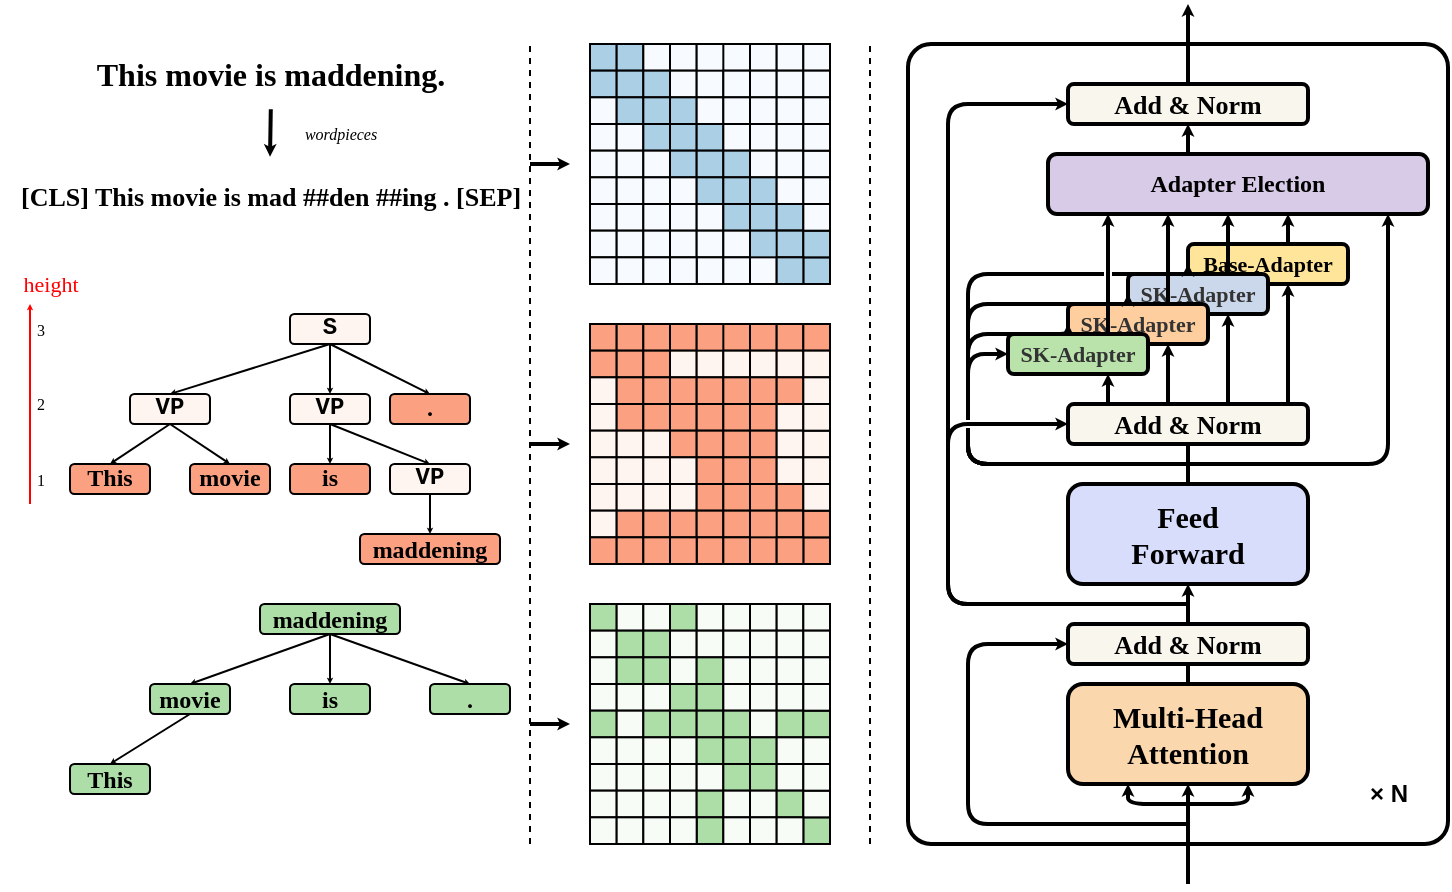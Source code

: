 <mxfile version="20.8.8" type="github">
  <diagram id="zIpmrHKljPA6NFoTWR1B" name="第 1 页">
    <mxGraphModel dx="1434" dy="788" grid="1" gridSize="10" guides="1" tooltips="1" connect="1" arrows="1" fold="1" page="1" pageScale="1" pageWidth="827" pageHeight="1169" math="0" shadow="0">
      <root>
        <mxCell id="0" />
        <mxCell id="1" parent="0" />
        <mxCell id="W2sbJVuLxVVdnoPz6O2E-69" value="" style="rounded=1;whiteSpace=wrap;html=1;fillStyle=auto;strokeWidth=2;fontFamily=Times New Roman;fontSize=11;gradientDirection=north;glass=0;arcSize=23;absoluteArcSize=1;fillColor=default;strokeColor=#000000;" parent="1" vertex="1">
          <mxGeometry x="494" y="210" width="270" height="400" as="geometry" />
        </mxCell>
        <mxCell id="W2sbJVuLxVVdnoPz6O2E-37" value="" style="edgeStyle=orthogonalEdgeStyle;elbow=vertical;strokeWidth=2;endArrow=classic;endFill=0;fontStyle=1;strokeColor=#000000;endSize=0;startSize=4;entryX=0;entryY=0.5;entryDx=0;entryDy=0;jumpStyle=none;jumpSize=2;" parent="1" target="W2sbJVuLxVVdnoPz6O2E-27" edge="1">
          <mxGeometry x="752" y="345" width="100" height="100" as="geometry">
            <mxPoint x="634" y="490" as="sourcePoint" />
            <mxPoint x="694" y="390" as="targetPoint" />
            <Array as="points">
              <mxPoint x="514" y="490" />
              <mxPoint x="514" y="400" />
            </Array>
          </mxGeometry>
        </mxCell>
        <mxCell id="Ji0CEcyrEnFxUZOUWHjL-1" value="&lt;span style=&quot;font-size: 11px;&quot;&gt;&lt;font style=&quot;font-size: 15px;&quot; face=&quot;Times New Roman&quot;&gt;&lt;b&gt;Multi-Head&lt;br style=&quot;&quot;&gt;Attention&lt;/b&gt;&lt;/font&gt;&lt;/span&gt;" style="rounded=1;whiteSpace=wrap;html=1;fillColor=#fad7ac;strokeColor=#000000;strokeWidth=2;" parent="1" vertex="1">
          <mxGeometry x="574" y="530" width="120" height="50" as="geometry" />
        </mxCell>
        <mxCell id="Ji0CEcyrEnFxUZOUWHjL-2" value="&lt;b&gt;Add &amp;amp; Norm&lt;/b&gt;" style="rounded=1;whiteSpace=wrap;html=1;strokeColor=#000000;strokeWidth=2;fontFamily=Times New Roman;fontSize=13;fillColor=#f9f7ed;" parent="1" vertex="1">
          <mxGeometry x="574" y="500" width="120" height="20" as="geometry" />
        </mxCell>
        <mxCell id="Ji0CEcyrEnFxUZOUWHjL-3" value="&lt;font style=&quot;font-size: 15px;&quot; face=&quot;Times New Roman&quot;&gt;&lt;b&gt;&lt;span style=&quot;&quot;&gt;Feed&lt;br&gt;&lt;/span&gt;Forward&lt;/b&gt;&lt;/font&gt;" style="rounded=1;whiteSpace=wrap;html=1;fillColor=#D8DDFB;strokeColor=#000000;strokeWidth=2;" parent="1" vertex="1">
          <mxGeometry x="574" y="430" width="120" height="50" as="geometry" />
        </mxCell>
        <mxCell id="Ji0CEcyrEnFxUZOUWHjL-5" value="&lt;b&gt;Add &amp;amp; Norm&lt;/b&gt;" style="rounded=1;whiteSpace=wrap;html=1;strokeColor=#000000;strokeWidth=2;fontFamily=Times New Roman;fontSize=13;fillColor=#f9f7ed;" parent="1" vertex="1">
          <mxGeometry x="574" y="230" width="120" height="20" as="geometry" />
        </mxCell>
        <mxCell id="W2sbJVuLxVVdnoPz6O2E-4" value="" style="edgeStyle=orthogonalEdgeStyle;elbow=vertical;strokeWidth=2;endArrow=classic;endFill=0;fontStyle=1;strokeColor=#000000;entryX=0;entryY=0.5;entryDx=0;entryDy=0;endSize=0;startSize=4;" parent="1" target="Ji0CEcyrEnFxUZOUWHjL-2" edge="1">
          <mxGeometry x="472" y="525" width="100" height="100" as="geometry">
            <mxPoint x="634" y="600" as="sourcePoint" />
            <mxPoint x="835" y="630" as="targetPoint" />
            <Array as="points">
              <mxPoint x="524" y="600" />
              <mxPoint x="524" y="510" />
            </Array>
          </mxGeometry>
        </mxCell>
        <mxCell id="W2sbJVuLxVVdnoPz6O2E-5" value="" style="edgeStyle=elbowEdgeStyle;elbow=vertical;strokeWidth=2;endArrow=classic;endFill=0;fontStyle=1;strokeColor=#000000;entryX=0.75;entryY=1;entryDx=0;entryDy=0;endSize=0;startSize=4;" parent="1" target="Ji0CEcyrEnFxUZOUWHjL-1" edge="1">
          <mxGeometry x="457" y="535" width="100" height="100" as="geometry">
            <mxPoint x="634" y="590" as="sourcePoint" />
            <mxPoint x="820" y="640" as="targetPoint" />
            <Array as="points">
              <mxPoint x="664" y="590" />
              <mxPoint x="1117" y="695" />
            </Array>
          </mxGeometry>
        </mxCell>
        <mxCell id="W2sbJVuLxVVdnoPz6O2E-6" value="" style="edgeStyle=elbowEdgeStyle;elbow=vertical;strokeWidth=2;endArrow=classic;endFill=0;fontStyle=1;strokeColor=#000000;entryX=0.25;entryY=1;entryDx=0;entryDy=0;endSize=0;startSize=4;" parent="1" target="Ji0CEcyrEnFxUZOUWHjL-1" edge="1">
          <mxGeometry x="382" y="525" width="100" height="100" as="geometry">
            <mxPoint x="634" y="590" as="sourcePoint" />
            <mxPoint x="745" y="630" as="targetPoint" />
            <Array as="points">
              <mxPoint x="604" y="590" />
              <mxPoint x="1042" y="685" />
            </Array>
          </mxGeometry>
        </mxCell>
        <mxCell id="W2sbJVuLxVVdnoPz6O2E-7" value="" style="edgeStyle=elbowEdgeStyle;elbow=vertical;strokeWidth=2;endArrow=classic;endFill=0;fontStyle=1;strokeColor=#000000;entryX=0.5;entryY=1;entryDx=0;entryDy=0;endSize=0;startSize=4;" parent="1" target="Ji0CEcyrEnFxUZOUWHjL-1" edge="1">
          <mxGeometry x="352" y="540" width="100" height="100" as="geometry">
            <mxPoint x="634" y="630" as="sourcePoint" />
            <mxPoint x="715" y="645" as="targetPoint" />
            <Array as="points" />
          </mxGeometry>
        </mxCell>
        <mxCell id="W2sbJVuLxVVdnoPz6O2E-8" value="" style="edgeStyle=orthogonalEdgeStyle;elbow=vertical;strokeWidth=2;endArrow=none;endFill=0;fontStyle=1;strokeColor=#000000;endSize=0;startSize=4;exitX=0.5;exitY=0;exitDx=0;exitDy=0;" parent="1" source="Ji0CEcyrEnFxUZOUWHjL-1" edge="1">
          <mxGeometry x="682" y="525" width="100" height="100" as="geometry">
            <mxPoint x="844" y="570" as="sourcePoint" />
            <mxPoint x="634" y="520" as="targetPoint" />
          </mxGeometry>
        </mxCell>
        <mxCell id="W2sbJVuLxVVdnoPz6O2E-9" value="" style="edgeStyle=orthogonalEdgeStyle;elbow=vertical;strokeWidth=2;endArrow=classic;endFill=0;fontStyle=1;strokeColor=#000000;entryX=0.5;entryY=1;entryDx=0;entryDy=0;endSize=0;startSize=4;exitX=0.5;exitY=0;exitDx=0;exitDy=0;" parent="1" source="Ji0CEcyrEnFxUZOUWHjL-2" target="Ji0CEcyrEnFxUZOUWHjL-3" edge="1">
          <mxGeometry x="722" y="425" width="100" height="100" as="geometry">
            <mxPoint x="884" y="460" as="sourcePoint" />
            <mxPoint x="824" y="380" as="targetPoint" />
          </mxGeometry>
        </mxCell>
        <mxCell id="W2sbJVuLxVVdnoPz6O2E-14" value="" style="edgeStyle=orthogonalEdgeStyle;elbow=vertical;strokeWidth=2;endArrow=none;endFill=0;fontStyle=1;strokeColor=#000000;entryX=0.5;entryY=1;entryDx=0;entryDy=0;endSize=0;startSize=4;exitX=0.5;exitY=0;exitDx=0;exitDy=0;" parent="1" source="Ji0CEcyrEnFxUZOUWHjL-3" target="W2sbJVuLxVVdnoPz6O2E-27" edge="1">
          <mxGeometry x="732" y="435" width="100" height="100" as="geometry">
            <mxPoint x="894" y="470" as="sourcePoint" />
            <mxPoint x="834" y="390" as="targetPoint" />
          </mxGeometry>
        </mxCell>
        <mxCell id="W2sbJVuLxVVdnoPz6O2E-17" value="" style="edgeStyle=orthogonalEdgeStyle;elbow=vertical;strokeWidth=2;endArrow=classic;endFill=0;fontStyle=1;strokeColor=#000000;entryX=0;entryY=0.5;entryDx=0;entryDy=0;endSize=0;startSize=4;" parent="1" target="Ji0CEcyrEnFxUZOUWHjL-5" edge="1">
          <mxGeometry x="642" y="455" width="100" height="100" as="geometry">
            <mxPoint x="634" y="490" as="sourcePoint" />
            <mxPoint x="744" y="410" as="targetPoint" />
            <Array as="points">
              <mxPoint x="514" y="490" />
              <mxPoint x="514" y="240" />
            </Array>
          </mxGeometry>
        </mxCell>
        <mxCell id="W2sbJVuLxVVdnoPz6O2E-22" value="&lt;b style=&quot;font-size: 11px;&quot;&gt;&lt;font face=&quot;Times New Roman&quot; style=&quot;font-size: 11px;&quot;&gt;Base-Adapter&lt;/font&gt;&lt;/b&gt;" style="rounded=1;whiteSpace=wrap;html=1;align=center;fillColor=#FFE599;strokeWidth=2;rotation=0;strokeColor=#000000;fontSize=11;" parent="1" vertex="1">
          <mxGeometry x="634" y="310" width="80" height="20" as="geometry" />
        </mxCell>
        <mxCell id="W2sbJVuLxVVdnoPz6O2E-21" value="&lt;b style=&quot;border-color: var(--border-color); color: rgb(51, 51, 51); font-family: &amp;quot;Times New Roman&amp;quot;; font-size: 11px;&quot;&gt;SK-Adapter&lt;/b&gt;" style="rounded=1;whiteSpace=wrap;html=1;align=center;fillColor=#cbd8eb;strokeWidth=2;strokeColor=#000000;fontSize=11;" parent="1" vertex="1">
          <mxGeometry x="604" y="325" width="70" height="20" as="geometry" />
        </mxCell>
        <mxCell id="W2sbJVuLxVVdnoPz6O2E-20" value="&lt;b style=&quot;border-color: var(--border-color); color: rgb(51, 51, 51); font-family: &amp;quot;Times New Roman&amp;quot;; font-size: 11px;&quot;&gt;SK-Adapter&lt;/b&gt;" style="rounded=1;whiteSpace=wrap;html=1;align=center;fillColor=#FFCE9F;strokeColor=#000000;strokeWidth=2;rotation=0;fontSize=11;" parent="1" vertex="1">
          <mxGeometry x="574" y="340" width="70" height="20" as="geometry" />
        </mxCell>
        <mxCell id="W2sbJVuLxVVdnoPz6O2E-65" value="" style="edgeStyle=orthogonalEdgeStyle;elbow=vertical;strokeWidth=2;endArrow=classic;endFill=0;fontStyle=1;strokeColor=#000000;endSize=0;startSize=4;entryX=0;entryY=0.5;entryDx=0;entryDy=0;jumpStyle=gap;jumpSize=2;" parent="1" target="W2sbJVuLxVVdnoPz6O2E-20" edge="1">
          <mxGeometry x="952" y="284.98" width="100" height="100" as="geometry">
            <mxPoint x="634" y="420" as="sourcePoint" />
            <mxPoint x="894" y="339.98" as="targetPoint" />
            <Array as="points">
              <mxPoint x="524" y="420" />
              <mxPoint x="524" y="355" />
            </Array>
          </mxGeometry>
        </mxCell>
        <mxCell id="W2sbJVuLxVVdnoPz6O2E-18" value="&lt;font face=&quot;Times New Roman&quot; style=&quot;font-size: 11px;&quot;&gt;&lt;b style=&quot;font-size: 11px;&quot;&gt;SK-Adapter&lt;/b&gt;&lt;/font&gt;" style="rounded=1;whiteSpace=wrap;html=1;align=center;fillColor=#B9E3AA;fillStyle=auto;gradientDirection=north;fontColor=#333333;strokeColor=#000000;strokeWidth=2;fontSize=11;" parent="1" vertex="1">
          <mxGeometry x="544" y="355" width="70" height="20" as="geometry" />
        </mxCell>
        <mxCell id="W2sbJVuLxVVdnoPz6O2E-27" value="&lt;b&gt;Add &amp;amp; Norm&lt;/b&gt;" style="rounded=1;whiteSpace=wrap;html=1;strokeColor=#000000;strokeWidth=2;fontFamily=Times New Roman;fontSize=13;fillColor=#f9f7ed;" parent="1" vertex="1">
          <mxGeometry x="574" y="390" width="120" height="20" as="geometry" />
        </mxCell>
        <mxCell id="W2sbJVuLxVVdnoPz6O2E-36" value="&lt;b&gt;Adapter Election&lt;/b&gt;" style="rounded=1;whiteSpace=wrap;html=1;fillStyle=auto;strokeColor=#000000;strokeWidth=2;fontFamily=Times New Roman;fillColor=#D8CBE7;gradientDirection=north;" parent="1" vertex="1">
          <mxGeometry x="564" y="265" width="190" height="30" as="geometry" />
        </mxCell>
        <mxCell id="W2sbJVuLxVVdnoPz6O2E-38" value="" style="edgeStyle=orthogonalEdgeStyle;elbow=vertical;strokeWidth=2;endArrow=classic;endFill=0;fontStyle=1;strokeColor=#000000;endSize=0;startSize=4;exitX=0.5;exitY=0;exitDx=0;exitDy=0;" parent="1" source="Ji0CEcyrEnFxUZOUWHjL-5" edge="1">
          <mxGeometry x="762" y="355" width="100" height="100" as="geometry">
            <mxPoint x="924" y="390" as="sourcePoint" />
            <mxPoint x="634" y="190" as="targetPoint" />
          </mxGeometry>
        </mxCell>
        <mxCell id="W2sbJVuLxVVdnoPz6O2E-63" value="" style="elbow=vertical;strokeWidth=2;endArrow=classic;endFill=0;fontStyle=1;strokeColor=#000000;endSize=0;startSize=4;" parent="1" edge="1">
          <mxGeometry x="531.76" y="235" width="100" height="100" as="geometry">
            <mxPoint x="634" y="265" as="sourcePoint" />
            <mxPoint x="634" y="250" as="targetPoint" />
          </mxGeometry>
        </mxCell>
        <mxCell id="W2sbJVuLxVVdnoPz6O2E-64" value="" style="edgeStyle=orthogonalEdgeStyle;elbow=vertical;strokeWidth=2;endArrow=classic;endFill=0;fontStyle=1;strokeColor=#000000;endSize=0;startSize=4;entryX=0;entryY=0.5;entryDx=0;entryDy=0;jumpStyle=gap;jumpSize=2;" parent="1" target="W2sbJVuLxVVdnoPz6O2E-18" edge="1">
          <mxGeometry x="882" y="334.98" width="100" height="100" as="geometry">
            <mxPoint x="634" y="420" as="sourcePoint" />
            <mxPoint x="824" y="389.98" as="targetPoint" />
            <Array as="points">
              <mxPoint x="524" y="420" />
              <mxPoint x="524" y="365" />
            </Array>
          </mxGeometry>
        </mxCell>
        <mxCell id="674ryOGhswU-Gjs8rszS-2" value="" style="edgeStyle=orthogonalEdgeStyle;elbow=vertical;strokeWidth=2;endArrow=classic;endFill=0;fontStyle=1;strokeColor=#000000;endSize=0;startSize=4;" parent="1" target="W2sbJVuLxVVdnoPz6O2E-36" edge="1">
          <mxGeometry x="825.97" y="374.55" width="100" height="100" as="geometry">
            <mxPoint x="633.97" y="420" as="sourcePoint" />
            <mxPoint x="714" y="300" as="targetPoint" />
            <Array as="points">
              <mxPoint x="734" y="420" />
            </Array>
          </mxGeometry>
        </mxCell>
        <mxCell id="674ryOGhswU-Gjs8rszS-3" value="&lt;b&gt;× N&lt;/b&gt;" style="text;html=1;align=center;verticalAlign=middle;resizable=0;points=[];autosize=1;strokeColor=none;fillColor=none;" parent="1" vertex="1">
          <mxGeometry x="714" y="570" width="40" height="30" as="geometry" />
        </mxCell>
        <mxCell id="NBOihjwnFuiglqKmaTOZ-264" value="" style="group;strokeColor=#000000;strokeWidth=1;" parent="1" vertex="1" connectable="0">
          <mxGeometry x="335" y="490" width="120" height="120" as="geometry" />
        </mxCell>
        <mxCell id="NBOihjwnFuiglqKmaTOZ-1" value="" style="whiteSpace=wrap;html=1;aspect=fixed;strokeWidth=1;fillColor=#AEDEA7;strokeColor=#000000;" parent="NBOihjwnFuiglqKmaTOZ-264" vertex="1">
          <mxGeometry width="13.333" height="13.333" as="geometry" />
        </mxCell>
        <mxCell id="NBOihjwnFuiglqKmaTOZ-2" value="" style="whiteSpace=wrap;html=1;aspect=fixed;strokeWidth=1;fillColor=#F7FCF6;strokeColor=#000000;" parent="NBOihjwnFuiglqKmaTOZ-264" vertex="1">
          <mxGeometry x="13.333" width="13.333" height="13.333" as="geometry" />
        </mxCell>
        <mxCell id="NBOihjwnFuiglqKmaTOZ-3" value="" style="whiteSpace=wrap;html=1;aspect=fixed;strokeWidth=1;fillColor=#F7FCF6;strokeColor=#000000;" parent="NBOihjwnFuiglqKmaTOZ-264" vertex="1">
          <mxGeometry x="26.667" width="13.333" height="13.333" as="geometry" />
        </mxCell>
        <mxCell id="NBOihjwnFuiglqKmaTOZ-4" value="" style="whiteSpace=wrap;html=1;aspect=fixed;strokeWidth=1;fillColor=#AEDEA7;strokeColor=#000000;" parent="NBOihjwnFuiglqKmaTOZ-264" vertex="1">
          <mxGeometry x="40" width="13.333" height="13.333" as="geometry" />
        </mxCell>
        <mxCell id="NBOihjwnFuiglqKmaTOZ-6" value="" style="whiteSpace=wrap;html=1;aspect=fixed;strokeWidth=1;fillColor=#F7FCF6;strokeColor=#000000;" parent="NBOihjwnFuiglqKmaTOZ-264" vertex="1">
          <mxGeometry x="53.333" width="13.333" height="13.333" as="geometry" />
        </mxCell>
        <mxCell id="NBOihjwnFuiglqKmaTOZ-7" value="" style="whiteSpace=wrap;html=1;aspect=fixed;strokeWidth=1;fillColor=#F7FCF6;strokeColor=#000000;" parent="NBOihjwnFuiglqKmaTOZ-264" vertex="1">
          <mxGeometry x="66.667" width="13.333" height="13.333" as="geometry" />
        </mxCell>
        <mxCell id="NBOihjwnFuiglqKmaTOZ-8" value="" style="whiteSpace=wrap;html=1;aspect=fixed;strokeWidth=1;fillColor=#F7FCF6;strokeColor=#000000;" parent="NBOihjwnFuiglqKmaTOZ-264" vertex="1">
          <mxGeometry x="80" width="13.333" height="13.333" as="geometry" />
        </mxCell>
        <mxCell id="NBOihjwnFuiglqKmaTOZ-9" value="" style="whiteSpace=wrap;html=1;aspect=fixed;strokeWidth=1;fillColor=#F7FCF6;strokeColor=#000000;" parent="NBOihjwnFuiglqKmaTOZ-264" vertex="1">
          <mxGeometry x="93.333" width="13.333" height="13.333" as="geometry" />
        </mxCell>
        <mxCell id="NBOihjwnFuiglqKmaTOZ-10" value="" style="whiteSpace=wrap;html=1;aspect=fixed;strokeWidth=1;fillColor=#F7FCF6;strokeColor=#000000;" parent="NBOihjwnFuiglqKmaTOZ-264" vertex="1">
          <mxGeometry y="13.333" width="13.333" height="13.333" as="geometry" />
        </mxCell>
        <mxCell id="NBOihjwnFuiglqKmaTOZ-11" value="" style="whiteSpace=wrap;html=1;aspect=fixed;strokeWidth=1;fillColor=#AEDEA7;strokeColor=#000000;" parent="NBOihjwnFuiglqKmaTOZ-264" vertex="1">
          <mxGeometry x="13.333" y="13.333" width="13.333" height="13.333" as="geometry" />
        </mxCell>
        <mxCell id="NBOihjwnFuiglqKmaTOZ-12" value="" style="whiteSpace=wrap;html=1;aspect=fixed;strokeWidth=1;fillColor=#AEDEA7;strokeColor=#000000;" parent="NBOihjwnFuiglqKmaTOZ-264" vertex="1">
          <mxGeometry x="26.667" y="13.333" width="13.333" height="13.333" as="geometry" />
        </mxCell>
        <mxCell id="NBOihjwnFuiglqKmaTOZ-13" value="" style="whiteSpace=wrap;html=1;aspect=fixed;strokeWidth=1;fillColor=#F7FCF6;strokeColor=#000000;" parent="NBOihjwnFuiglqKmaTOZ-264" vertex="1">
          <mxGeometry x="40" y="13.333" width="13.333" height="13.333" as="geometry" />
        </mxCell>
        <mxCell id="NBOihjwnFuiglqKmaTOZ-14" value="" style="whiteSpace=wrap;html=1;aspect=fixed;strokeWidth=1;fillColor=#F7FCF6;strokeColor=#000000;" parent="NBOihjwnFuiglqKmaTOZ-264" vertex="1">
          <mxGeometry x="53.333" y="13.333" width="13.333" height="13.333" as="geometry" />
        </mxCell>
        <mxCell id="NBOihjwnFuiglqKmaTOZ-15" value="" style="whiteSpace=wrap;html=1;aspect=fixed;strokeWidth=1;fillColor=#F7FCF6;strokeColor=#000000;" parent="NBOihjwnFuiglqKmaTOZ-264" vertex="1">
          <mxGeometry x="66.667" y="13.333" width="13.333" height="13.333" as="geometry" />
        </mxCell>
        <mxCell id="NBOihjwnFuiglqKmaTOZ-16" value="" style="whiteSpace=wrap;html=1;aspect=fixed;strokeWidth=1;fillColor=#F7FCF6;strokeColor=#000000;" parent="NBOihjwnFuiglqKmaTOZ-264" vertex="1">
          <mxGeometry x="80" y="13.333" width="13.333" height="13.333" as="geometry" />
        </mxCell>
        <mxCell id="NBOihjwnFuiglqKmaTOZ-17" value="" style="whiteSpace=wrap;html=1;aspect=fixed;strokeWidth=1;fillColor=#F7FCF6;strokeColor=#000000;" parent="NBOihjwnFuiglqKmaTOZ-264" vertex="1">
          <mxGeometry x="93.333" y="13.333" width="13.333" height="13.333" as="geometry" />
        </mxCell>
        <mxCell id="NBOihjwnFuiglqKmaTOZ-18" value="" style="whiteSpace=wrap;html=1;aspect=fixed;strokeWidth=1;fillColor=#F7FCF6;strokeColor=#000000;" parent="NBOihjwnFuiglqKmaTOZ-264" vertex="1">
          <mxGeometry y="26.667" width="13.333" height="13.333" as="geometry" />
        </mxCell>
        <mxCell id="NBOihjwnFuiglqKmaTOZ-19" value="" style="whiteSpace=wrap;html=1;aspect=fixed;strokeWidth=1;fillColor=#AEDEA7;strokeColor=#000000;" parent="NBOihjwnFuiglqKmaTOZ-264" vertex="1">
          <mxGeometry x="13.333" y="26.667" width="13.333" height="13.333" as="geometry" />
        </mxCell>
        <mxCell id="NBOihjwnFuiglqKmaTOZ-20" value="" style="whiteSpace=wrap;html=1;aspect=fixed;strokeWidth=1;fillColor=#AEDEA7;strokeColor=#000000;" parent="NBOihjwnFuiglqKmaTOZ-264" vertex="1">
          <mxGeometry x="26.667" y="26.667" width="13.333" height="13.333" as="geometry" />
        </mxCell>
        <mxCell id="NBOihjwnFuiglqKmaTOZ-21" value="" style="whiteSpace=wrap;html=1;aspect=fixed;strokeWidth=1;fillColor=#F7FCF6;strokeColor=#000000;" parent="NBOihjwnFuiglqKmaTOZ-264" vertex="1">
          <mxGeometry x="40" y="26.667" width="13.333" height="13.333" as="geometry" />
        </mxCell>
        <mxCell id="NBOihjwnFuiglqKmaTOZ-22" value="" style="whiteSpace=wrap;html=1;aspect=fixed;strokeWidth=1;fillColor=#AEDEA7;strokeColor=#000000;" parent="NBOihjwnFuiglqKmaTOZ-264" vertex="1">
          <mxGeometry x="53.333" y="26.667" width="13.333" height="13.333" as="geometry" />
        </mxCell>
        <mxCell id="NBOihjwnFuiglqKmaTOZ-23" value="" style="whiteSpace=wrap;html=1;aspect=fixed;strokeWidth=1;fillColor=#F7FCF6;strokeColor=#000000;" parent="NBOihjwnFuiglqKmaTOZ-264" vertex="1">
          <mxGeometry x="66.667" y="26.667" width="13.333" height="13.333" as="geometry" />
        </mxCell>
        <mxCell id="NBOihjwnFuiglqKmaTOZ-24" value="" style="whiteSpace=wrap;html=1;aspect=fixed;strokeWidth=1;fillColor=#F7FCF6;strokeColor=#000000;" parent="NBOihjwnFuiglqKmaTOZ-264" vertex="1">
          <mxGeometry x="80" y="26.667" width="13.333" height="13.333" as="geometry" />
        </mxCell>
        <mxCell id="NBOihjwnFuiglqKmaTOZ-25" value="" style="whiteSpace=wrap;html=1;aspect=fixed;strokeWidth=1;fillColor=#F7FCF6;strokeColor=#000000;" parent="NBOihjwnFuiglqKmaTOZ-264" vertex="1">
          <mxGeometry x="93.333" y="26.667" width="13.333" height="13.333" as="geometry" />
        </mxCell>
        <mxCell id="NBOihjwnFuiglqKmaTOZ-26" value="" style="whiteSpace=wrap;html=1;aspect=fixed;strokeWidth=1;fillColor=#F7FCF6;strokeColor=#000000;" parent="NBOihjwnFuiglqKmaTOZ-264" vertex="1">
          <mxGeometry y="40" width="13.333" height="13.333" as="geometry" />
        </mxCell>
        <mxCell id="NBOihjwnFuiglqKmaTOZ-27" value="" style="whiteSpace=wrap;html=1;aspect=fixed;strokeWidth=1;fillColor=#F7FCF6;strokeColor=#000000;" parent="NBOihjwnFuiglqKmaTOZ-264" vertex="1">
          <mxGeometry x="13.333" y="40" width="13.333" height="13.333" as="geometry" />
        </mxCell>
        <mxCell id="NBOihjwnFuiglqKmaTOZ-28" value="" style="whiteSpace=wrap;html=1;aspect=fixed;strokeWidth=1;fillColor=#F7FCF6;strokeColor=#000000;" parent="NBOihjwnFuiglqKmaTOZ-264" vertex="1">
          <mxGeometry x="26.667" y="40" width="13.333" height="13.333" as="geometry" />
        </mxCell>
        <mxCell id="NBOihjwnFuiglqKmaTOZ-29" value="" style="whiteSpace=wrap;html=1;aspect=fixed;strokeWidth=1;fillColor=#AEDEA7;strokeColor=#000000;" parent="NBOihjwnFuiglqKmaTOZ-264" vertex="1">
          <mxGeometry x="40" y="40" width="13.333" height="13.333" as="geometry" />
        </mxCell>
        <mxCell id="NBOihjwnFuiglqKmaTOZ-30" value="" style="whiteSpace=wrap;html=1;aspect=fixed;strokeWidth=1;fillColor=#AEDEA7;strokeColor=#000000;" parent="NBOihjwnFuiglqKmaTOZ-264" vertex="1">
          <mxGeometry x="53.333" y="40" width="13.333" height="13.333" as="geometry" />
        </mxCell>
        <mxCell id="NBOihjwnFuiglqKmaTOZ-31" value="" style="whiteSpace=wrap;html=1;aspect=fixed;strokeWidth=1;fillColor=#F7FCF6;strokeColor=#000000;" parent="NBOihjwnFuiglqKmaTOZ-264" vertex="1">
          <mxGeometry x="66.667" y="40" width="13.333" height="13.333" as="geometry" />
        </mxCell>
        <mxCell id="NBOihjwnFuiglqKmaTOZ-32" value="" style="whiteSpace=wrap;html=1;aspect=fixed;strokeWidth=1;fillColor=#F7FCF6;strokeColor=#000000;" parent="NBOihjwnFuiglqKmaTOZ-264" vertex="1">
          <mxGeometry x="80" y="40" width="13.333" height="13.333" as="geometry" />
        </mxCell>
        <mxCell id="NBOihjwnFuiglqKmaTOZ-33" value="" style="whiteSpace=wrap;html=1;aspect=fixed;strokeWidth=1;fillColor=#F7FCF6;strokeColor=#000000;" parent="NBOihjwnFuiglqKmaTOZ-264" vertex="1">
          <mxGeometry x="93.333" y="40" width="13.333" height="13.333" as="geometry" />
        </mxCell>
        <mxCell id="NBOihjwnFuiglqKmaTOZ-34" value="" style="whiteSpace=wrap;html=1;aspect=fixed;strokeWidth=1;fillColor=#AEDEA7;strokeColor=#000000;" parent="NBOihjwnFuiglqKmaTOZ-264" vertex="1">
          <mxGeometry y="53.333" width="13.333" height="13.333" as="geometry" />
        </mxCell>
        <mxCell id="NBOihjwnFuiglqKmaTOZ-35" value="" style="whiteSpace=wrap;html=1;aspect=fixed;strokeWidth=1;fillColor=#F7FCF6;strokeColor=#000000;" parent="NBOihjwnFuiglqKmaTOZ-264" vertex="1">
          <mxGeometry x="13.333" y="53.333" width="13.333" height="13.333" as="geometry" />
        </mxCell>
        <mxCell id="NBOihjwnFuiglqKmaTOZ-36" value="" style="whiteSpace=wrap;html=1;aspect=fixed;strokeWidth=1;fillColor=#AEDEA7;strokeColor=#000000;" parent="NBOihjwnFuiglqKmaTOZ-264" vertex="1">
          <mxGeometry x="26.667" y="53.333" width="13.333" height="13.333" as="geometry" />
        </mxCell>
        <mxCell id="NBOihjwnFuiglqKmaTOZ-37" value="" style="whiteSpace=wrap;html=1;aspect=fixed;strokeWidth=1;fillColor=#AEDEA7;strokeColor=#000000;" parent="NBOihjwnFuiglqKmaTOZ-264" vertex="1">
          <mxGeometry x="40" y="53.333" width="13.333" height="13.333" as="geometry" />
        </mxCell>
        <mxCell id="NBOihjwnFuiglqKmaTOZ-38" value="" style="whiteSpace=wrap;html=1;aspect=fixed;strokeWidth=1;fillColor=#AEDEA7;strokeColor=#000000;" parent="NBOihjwnFuiglqKmaTOZ-264" vertex="1">
          <mxGeometry x="53.333" y="53.333" width="13.333" height="13.333" as="geometry" />
        </mxCell>
        <mxCell id="NBOihjwnFuiglqKmaTOZ-39" value="" style="whiteSpace=wrap;html=1;aspect=fixed;strokeWidth=1;fillColor=#AEDEA7;strokeColor=#000000;" parent="NBOihjwnFuiglqKmaTOZ-264" vertex="1">
          <mxGeometry x="66.667" y="53.333" width="13.333" height="13.333" as="geometry" />
        </mxCell>
        <mxCell id="NBOihjwnFuiglqKmaTOZ-40" value="" style="whiteSpace=wrap;html=1;aspect=fixed;strokeWidth=1;fillColor=#F7FCF6;strokeColor=#000000;" parent="NBOihjwnFuiglqKmaTOZ-264" vertex="1">
          <mxGeometry x="80" y="53.333" width="13.333" height="13.333" as="geometry" />
        </mxCell>
        <mxCell id="NBOihjwnFuiglqKmaTOZ-41" value="" style="whiteSpace=wrap;html=1;aspect=fixed;strokeWidth=1;fillColor=#AEDEA7;strokeColor=#000000;" parent="NBOihjwnFuiglqKmaTOZ-264" vertex="1">
          <mxGeometry x="93.333" y="53.333" width="13.333" height="13.333" as="geometry" />
        </mxCell>
        <mxCell id="NBOihjwnFuiglqKmaTOZ-42" value="" style="whiteSpace=wrap;html=1;aspect=fixed;strokeWidth=1;fillColor=#F7FCF6;strokeColor=#000000;" parent="NBOihjwnFuiglqKmaTOZ-264" vertex="1">
          <mxGeometry y="66.667" width="13.333" height="13.333" as="geometry" />
        </mxCell>
        <mxCell id="NBOihjwnFuiglqKmaTOZ-43" value="" style="whiteSpace=wrap;html=1;aspect=fixed;strokeWidth=1;fillColor=#F7FCF6;strokeColor=#000000;" parent="NBOihjwnFuiglqKmaTOZ-264" vertex="1">
          <mxGeometry x="13.333" y="66.667" width="13.333" height="13.333" as="geometry" />
        </mxCell>
        <mxCell id="NBOihjwnFuiglqKmaTOZ-44" value="" style="whiteSpace=wrap;html=1;aspect=fixed;strokeWidth=1;fillColor=#F7FCF6;strokeColor=#000000;" parent="NBOihjwnFuiglqKmaTOZ-264" vertex="1">
          <mxGeometry x="26.667" y="66.667" width="13.333" height="13.333" as="geometry" />
        </mxCell>
        <mxCell id="NBOihjwnFuiglqKmaTOZ-45" value="" style="whiteSpace=wrap;html=1;aspect=fixed;strokeWidth=1;fillColor=#F7FCF6;strokeColor=#000000;" parent="NBOihjwnFuiglqKmaTOZ-264" vertex="1">
          <mxGeometry x="40" y="66.667" width="13.333" height="13.333" as="geometry" />
        </mxCell>
        <mxCell id="NBOihjwnFuiglqKmaTOZ-46" value="" style="whiteSpace=wrap;html=1;aspect=fixed;strokeWidth=1;fillColor=#AEDEA7;direction=south;strokeColor=#000000;" parent="NBOihjwnFuiglqKmaTOZ-264" vertex="1">
          <mxGeometry x="53.333" y="66.667" width="13.333" height="13.333" as="geometry" />
        </mxCell>
        <mxCell id="NBOihjwnFuiglqKmaTOZ-47" value="" style="whiteSpace=wrap;html=1;aspect=fixed;strokeWidth=1;fillColor=#AEDEA7;strokeColor=#000000;" parent="NBOihjwnFuiglqKmaTOZ-264" vertex="1">
          <mxGeometry x="66.667" y="66.667" width="13.333" height="13.333" as="geometry" />
        </mxCell>
        <mxCell id="NBOihjwnFuiglqKmaTOZ-48" value="" style="whiteSpace=wrap;html=1;aspect=fixed;strokeWidth=1;fillColor=#AEDEA7;strokeColor=#000000;" parent="NBOihjwnFuiglqKmaTOZ-264" vertex="1">
          <mxGeometry x="80" y="66.667" width="13.333" height="13.333" as="geometry" />
        </mxCell>
        <mxCell id="NBOihjwnFuiglqKmaTOZ-49" value="" style="whiteSpace=wrap;html=1;aspect=fixed;strokeWidth=1;fillColor=#F7FCF6;strokeColor=#000000;" parent="NBOihjwnFuiglqKmaTOZ-264" vertex="1">
          <mxGeometry x="93.333" y="66.667" width="13.333" height="13.333" as="geometry" />
        </mxCell>
        <mxCell id="NBOihjwnFuiglqKmaTOZ-50" value="" style="whiteSpace=wrap;html=1;aspect=fixed;strokeWidth=1;fillColor=#F7FCF6;strokeColor=#000000;" parent="NBOihjwnFuiglqKmaTOZ-264" vertex="1">
          <mxGeometry y="80" width="13.333" height="13.333" as="geometry" />
        </mxCell>
        <mxCell id="NBOihjwnFuiglqKmaTOZ-51" value="" style="whiteSpace=wrap;html=1;aspect=fixed;strokeWidth=1;fillColor=#F7FCF6;strokeColor=#000000;" parent="NBOihjwnFuiglqKmaTOZ-264" vertex="1">
          <mxGeometry x="13.333" y="80" width="13.333" height="13.333" as="geometry" />
        </mxCell>
        <mxCell id="NBOihjwnFuiglqKmaTOZ-52" value="" style="whiteSpace=wrap;html=1;aspect=fixed;strokeWidth=1;fillColor=#F7FCF6;strokeColor=#000000;" parent="NBOihjwnFuiglqKmaTOZ-264" vertex="1">
          <mxGeometry x="26.667" y="80" width="13.333" height="13.333" as="geometry" />
        </mxCell>
        <mxCell id="NBOihjwnFuiglqKmaTOZ-53" value="" style="whiteSpace=wrap;html=1;aspect=fixed;strokeWidth=1;fillColor=#F7FCF6;strokeColor=#000000;" parent="NBOihjwnFuiglqKmaTOZ-264" vertex="1">
          <mxGeometry x="40" y="80" width="13.333" height="13.333" as="geometry" />
        </mxCell>
        <mxCell id="NBOihjwnFuiglqKmaTOZ-54" value="" style="whiteSpace=wrap;html=1;aspect=fixed;strokeWidth=1;fillColor=#F7FCF6;strokeColor=#000000;" parent="NBOihjwnFuiglqKmaTOZ-264" vertex="1">
          <mxGeometry x="53.333" y="80" width="13.333" height="13.333" as="geometry" />
        </mxCell>
        <mxCell id="NBOihjwnFuiglqKmaTOZ-55" value="" style="whiteSpace=wrap;html=1;aspect=fixed;strokeWidth=1;fillColor=#AEDEA7;direction=south;strokeColor=#000000;" parent="NBOihjwnFuiglqKmaTOZ-264" vertex="1">
          <mxGeometry x="66.667" y="80" width="13.333" height="13.333" as="geometry" />
        </mxCell>
        <mxCell id="NBOihjwnFuiglqKmaTOZ-56" value="" style="whiteSpace=wrap;html=1;aspect=fixed;strokeWidth=1;fillColor=#AEDEA7;strokeColor=#000000;" parent="NBOihjwnFuiglqKmaTOZ-264" vertex="1">
          <mxGeometry x="80" y="80" width="13.333" height="13.333" as="geometry" />
        </mxCell>
        <mxCell id="NBOihjwnFuiglqKmaTOZ-57" value="" style="whiteSpace=wrap;html=1;aspect=fixed;strokeWidth=1;fillColor=#F7FCF6;strokeColor=#000000;" parent="NBOihjwnFuiglqKmaTOZ-264" vertex="1">
          <mxGeometry x="93.333" y="80" width="13.333" height="13.333" as="geometry" />
        </mxCell>
        <mxCell id="NBOihjwnFuiglqKmaTOZ-58" value="" style="whiteSpace=wrap;html=1;aspect=fixed;strokeWidth=1;fillColor=#F7FCF6;strokeColor=#000000;" parent="NBOihjwnFuiglqKmaTOZ-264" vertex="1">
          <mxGeometry y="93.333" width="13.333" height="13.333" as="geometry" />
        </mxCell>
        <mxCell id="NBOihjwnFuiglqKmaTOZ-59" value="" style="whiteSpace=wrap;html=1;aspect=fixed;strokeWidth=1;fillColor=#F7FCF6;strokeColor=#000000;" parent="NBOihjwnFuiglqKmaTOZ-264" vertex="1">
          <mxGeometry x="13.333" y="93.333" width="13.333" height="13.333" as="geometry" />
        </mxCell>
        <mxCell id="NBOihjwnFuiglqKmaTOZ-60" value="" style="whiteSpace=wrap;html=1;aspect=fixed;strokeWidth=1;fillColor=#F7FCF6;strokeColor=#000000;" parent="NBOihjwnFuiglqKmaTOZ-264" vertex="1">
          <mxGeometry x="26.667" y="93.333" width="13.333" height="13.333" as="geometry" />
        </mxCell>
        <mxCell id="NBOihjwnFuiglqKmaTOZ-61" value="" style="whiteSpace=wrap;html=1;aspect=fixed;strokeWidth=1;fillColor=#F7FCF6;strokeColor=#000000;" parent="NBOihjwnFuiglqKmaTOZ-264" vertex="1">
          <mxGeometry x="40" y="93.333" width="13.333" height="13.333" as="geometry" />
        </mxCell>
        <mxCell id="NBOihjwnFuiglqKmaTOZ-62" value="" style="whiteSpace=wrap;html=1;aspect=fixed;strokeWidth=1;fillColor=#AEDEA7;strokeColor=#000000;" parent="NBOihjwnFuiglqKmaTOZ-264" vertex="1">
          <mxGeometry x="53.333" y="93.333" width="13.333" height="13.333" as="geometry" />
        </mxCell>
        <mxCell id="NBOihjwnFuiglqKmaTOZ-63" value="" style="whiteSpace=wrap;html=1;aspect=fixed;strokeWidth=1;fillColor=#F7FCF6;strokeColor=#000000;" parent="NBOihjwnFuiglqKmaTOZ-264" vertex="1">
          <mxGeometry x="66.667" y="93.333" width="13.333" height="13.333" as="geometry" />
        </mxCell>
        <mxCell id="NBOihjwnFuiglqKmaTOZ-64" value="" style="whiteSpace=wrap;html=1;aspect=fixed;strokeWidth=1;fillColor=#F7FCF6;strokeColor=#000000;" parent="NBOihjwnFuiglqKmaTOZ-264" vertex="1">
          <mxGeometry x="80" y="93.333" width="13.333" height="13.333" as="geometry" />
        </mxCell>
        <mxCell id="NBOihjwnFuiglqKmaTOZ-65" value="" style="whiteSpace=wrap;html=1;aspect=fixed;strokeWidth=1;fillColor=#AEDEA7;strokeColor=#000000;" parent="NBOihjwnFuiglqKmaTOZ-264" vertex="1">
          <mxGeometry x="93.333" y="93.333" width="13.333" height="13.333" as="geometry" />
        </mxCell>
        <mxCell id="NBOihjwnFuiglqKmaTOZ-77" value="" style="whiteSpace=wrap;html=1;aspect=fixed;strokeWidth=1;fillColor=#AEDEA7;strokeColor=#000000;" parent="NBOihjwnFuiglqKmaTOZ-264" vertex="1">
          <mxGeometry x="53.333" y="106.667" width="13.333" height="13.333" as="geometry" />
        </mxCell>
        <mxCell id="NBOihjwnFuiglqKmaTOZ-78" value="" style="whiteSpace=wrap;html=1;aspect=fixed;strokeWidth=1;fillColor=#AEDEA7;strokeColor=#000000;" parent="NBOihjwnFuiglqKmaTOZ-264" vertex="1">
          <mxGeometry x="106.667" y="106.667" width="13.333" height="13.333" as="geometry" />
        </mxCell>
        <mxCell id="NBOihjwnFuiglqKmaTOZ-79" value="" style="whiteSpace=wrap;html=1;aspect=fixed;strokeWidth=1;fillColor=#AEDEA7;strokeColor=#000000;" parent="NBOihjwnFuiglqKmaTOZ-264" vertex="1">
          <mxGeometry x="106.667" y="53.333" width="13.333" height="13.333" as="geometry" />
        </mxCell>
        <mxCell id="NBOihjwnFuiglqKmaTOZ-80" value="" style="whiteSpace=wrap;html=1;aspect=fixed;strokeWidth=1;fillColor=#F7FCF6;strokeColor=#000000;" parent="NBOihjwnFuiglqKmaTOZ-264" vertex="1">
          <mxGeometry y="106.667" width="13.333" height="13.333" as="geometry" />
        </mxCell>
        <mxCell id="NBOihjwnFuiglqKmaTOZ-81" value="" style="whiteSpace=wrap;html=1;aspect=fixed;strokeWidth=1;fillColor=#F7FCF6;strokeColor=#000000;" parent="NBOihjwnFuiglqKmaTOZ-264" vertex="1">
          <mxGeometry x="13.333" y="106.667" width="13.333" height="13.333" as="geometry" />
        </mxCell>
        <mxCell id="NBOihjwnFuiglqKmaTOZ-82" value="" style="whiteSpace=wrap;html=1;aspect=fixed;strokeWidth=1;fillColor=#F7FCF6;strokeColor=#000000;" parent="NBOihjwnFuiglqKmaTOZ-264" vertex="1">
          <mxGeometry x="26.667" y="106.667" width="13.333" height="13.333" as="geometry" />
        </mxCell>
        <mxCell id="NBOihjwnFuiglqKmaTOZ-83" value="" style="whiteSpace=wrap;html=1;aspect=fixed;strokeWidth=1;fillColor=#F7FCF6;strokeColor=#000000;" parent="NBOihjwnFuiglqKmaTOZ-264" vertex="1">
          <mxGeometry x="40" y="106.667" width="13.333" height="13.333" as="geometry" />
        </mxCell>
        <mxCell id="NBOihjwnFuiglqKmaTOZ-84" value="" style="whiteSpace=wrap;html=1;aspect=fixed;strokeWidth=1;fillColor=#F7FCF6;strokeColor=#000000;" parent="NBOihjwnFuiglqKmaTOZ-264" vertex="1">
          <mxGeometry x="106.667" y="93.333" width="13.333" height="13.333" as="geometry" />
        </mxCell>
        <mxCell id="NBOihjwnFuiglqKmaTOZ-85" value="" style="whiteSpace=wrap;html=1;aspect=fixed;strokeWidth=1;fillColor=#F7FCF6;strokeColor=#000000;" parent="NBOihjwnFuiglqKmaTOZ-264" vertex="1">
          <mxGeometry x="66.667" y="106.667" width="13.333" height="13.333" as="geometry" />
        </mxCell>
        <mxCell id="NBOihjwnFuiglqKmaTOZ-86" value="" style="whiteSpace=wrap;html=1;aspect=fixed;strokeWidth=1;fillColor=#F7FCF6;strokeColor=#000000;" parent="NBOihjwnFuiglqKmaTOZ-264" vertex="1">
          <mxGeometry x="80" y="106.667" width="13.333" height="13.333" as="geometry" />
        </mxCell>
        <mxCell id="NBOihjwnFuiglqKmaTOZ-87" value="" style="whiteSpace=wrap;html=1;aspect=fixed;strokeWidth=1;fillColor=#F7FCF6;strokeColor=#000000;" parent="NBOihjwnFuiglqKmaTOZ-264" vertex="1">
          <mxGeometry x="93.333" y="106.667" width="13.333" height="13.333" as="geometry" />
        </mxCell>
        <mxCell id="NBOihjwnFuiglqKmaTOZ-88" value="" style="whiteSpace=wrap;html=1;aspect=fixed;strokeWidth=1;fillColor=#F7FCF6;strokeColor=#000000;" parent="NBOihjwnFuiglqKmaTOZ-264" vertex="1">
          <mxGeometry x="106.667" y="66.667" width="13.333" height="13.333" as="geometry" />
        </mxCell>
        <mxCell id="NBOihjwnFuiglqKmaTOZ-89" value="" style="whiteSpace=wrap;html=1;aspect=fixed;strokeWidth=1;fillColor=#F7FCF6;strokeColor=#000000;" parent="NBOihjwnFuiglqKmaTOZ-264" vertex="1">
          <mxGeometry x="106.667" y="80" width="13.333" height="13.333" as="geometry" />
        </mxCell>
        <mxCell id="NBOihjwnFuiglqKmaTOZ-94" value="" style="whiteSpace=wrap;html=1;aspect=fixed;strokeWidth=1;fillColor=#F7FCF6;strokeColor=#000000;" parent="NBOihjwnFuiglqKmaTOZ-264" vertex="1">
          <mxGeometry x="106.667" width="13.333" height="13.333" as="geometry" />
        </mxCell>
        <mxCell id="NBOihjwnFuiglqKmaTOZ-95" value="" style="whiteSpace=wrap;html=1;aspect=fixed;strokeWidth=1;fillColor=#F7FCF6;strokeColor=#000000;" parent="NBOihjwnFuiglqKmaTOZ-264" vertex="1">
          <mxGeometry x="106.667" y="13.333" width="13.333" height="13.333" as="geometry" />
        </mxCell>
        <mxCell id="NBOihjwnFuiglqKmaTOZ-96" value="" style="whiteSpace=wrap;html=1;aspect=fixed;strokeWidth=1;fillColor=#F7FCF6;strokeColor=#000000;" parent="NBOihjwnFuiglqKmaTOZ-264" vertex="1">
          <mxGeometry x="106.667" y="26.667" width="13.333" height="13.333" as="geometry" />
        </mxCell>
        <mxCell id="NBOihjwnFuiglqKmaTOZ-97" value="" style="whiteSpace=wrap;html=1;aspect=fixed;strokeWidth=1;fillColor=#F7FCF6;strokeColor=#000000;" parent="NBOihjwnFuiglqKmaTOZ-264" vertex="1">
          <mxGeometry x="106.667" y="40" width="13.333" height="13.333" as="geometry" />
        </mxCell>
        <mxCell id="NBOihjwnFuiglqKmaTOZ-265" value="" style="group;strokeColor=#000000;strokeWidth=1;" parent="1" vertex="1" connectable="0">
          <mxGeometry x="335" y="350" width="120" height="120" as="geometry" />
        </mxCell>
        <mxCell id="NBOihjwnFuiglqKmaTOZ-98" value="" style="whiteSpace=wrap;html=1;aspect=fixed;strokeWidth=1;fillColor=#fca082;strokeColor=#000000;" parent="NBOihjwnFuiglqKmaTOZ-265" vertex="1">
          <mxGeometry width="13.333" height="13.333" as="geometry" />
        </mxCell>
        <mxCell id="NBOihjwnFuiglqKmaTOZ-99" value="" style="whiteSpace=wrap;html=1;aspect=fixed;strokeWidth=1;fillColor=#fca082;strokeColor=#000000;" parent="NBOihjwnFuiglqKmaTOZ-265" vertex="1">
          <mxGeometry x="13.333" width="13.333" height="13.333" as="geometry" />
        </mxCell>
        <mxCell id="NBOihjwnFuiglqKmaTOZ-100" value="" style="whiteSpace=wrap;html=1;aspect=fixed;strokeWidth=1;fillColor=#fca082;strokeColor=#000000;" parent="NBOihjwnFuiglqKmaTOZ-265" vertex="1">
          <mxGeometry x="26.667" width="13.333" height="13.333" as="geometry" />
        </mxCell>
        <mxCell id="NBOihjwnFuiglqKmaTOZ-101" value="" style="whiteSpace=wrap;html=1;aspect=fixed;strokeWidth=1;fillColor=#fca082;strokeColor=#000000;" parent="NBOihjwnFuiglqKmaTOZ-265" vertex="1">
          <mxGeometry x="40" width="13.333" height="13.333" as="geometry" />
        </mxCell>
        <mxCell id="NBOihjwnFuiglqKmaTOZ-102" value="" style="whiteSpace=wrap;html=1;aspect=fixed;strokeWidth=1;fillColor=#fca082;strokeColor=#000000;" parent="NBOihjwnFuiglqKmaTOZ-265" vertex="1">
          <mxGeometry x="53.333" width="26.667" height="26.667" as="geometry" />
        </mxCell>
        <mxCell id="NBOihjwnFuiglqKmaTOZ-103" value="" style="whiteSpace=wrap;html=1;aspect=fixed;strokeWidth=1;fillColor=#fca082;strokeColor=#000000;" parent="NBOihjwnFuiglqKmaTOZ-265" vertex="1">
          <mxGeometry x="66.667" width="13.333" height="13.333" as="geometry" />
        </mxCell>
        <mxCell id="NBOihjwnFuiglqKmaTOZ-104" value="" style="whiteSpace=wrap;html=1;aspect=fixed;strokeWidth=1;fillColor=#fca082;strokeColor=#000000;" parent="NBOihjwnFuiglqKmaTOZ-265" vertex="1">
          <mxGeometry x="80" width="13.333" height="13.333" as="geometry" />
        </mxCell>
        <mxCell id="NBOihjwnFuiglqKmaTOZ-105" value="" style="whiteSpace=wrap;html=1;aspect=fixed;strokeWidth=1;fillColor=#fca082;strokeColor=#000000;" parent="NBOihjwnFuiglqKmaTOZ-265" vertex="1">
          <mxGeometry x="93.333" width="13.333" height="13.333" as="geometry" />
        </mxCell>
        <mxCell id="NBOihjwnFuiglqKmaTOZ-106" value="" style="whiteSpace=wrap;html=1;aspect=fixed;strokeWidth=1;fillColor=#fca082;strokeColor=#000000;" parent="NBOihjwnFuiglqKmaTOZ-265" vertex="1">
          <mxGeometry y="13.333" width="13.333" height="13.333" as="geometry" />
        </mxCell>
        <mxCell id="NBOihjwnFuiglqKmaTOZ-107" value="" style="whiteSpace=wrap;html=1;aspect=fixed;strokeWidth=1;fillColor=#fca082;strokeColor=#000000;" parent="NBOihjwnFuiglqKmaTOZ-265" vertex="1">
          <mxGeometry x="13.333" y="13.333" width="13.333" height="13.333" as="geometry" />
        </mxCell>
        <mxCell id="NBOihjwnFuiglqKmaTOZ-108" value="" style="whiteSpace=wrap;html=1;aspect=fixed;strokeWidth=1;fillColor=#fca082;strokeColor=#000000;" parent="NBOihjwnFuiglqKmaTOZ-265" vertex="1">
          <mxGeometry x="26.667" y="13.333" width="13.333" height="13.333" as="geometry" />
        </mxCell>
        <mxCell id="NBOihjwnFuiglqKmaTOZ-109" value="" style="whiteSpace=wrap;html=1;aspect=fixed;strokeWidth=1;fillColor=#fff5f0;strokeColor=#000000;" parent="NBOihjwnFuiglqKmaTOZ-265" vertex="1">
          <mxGeometry x="40" y="13.333" width="13.333" height="13.333" as="geometry" />
        </mxCell>
        <mxCell id="NBOihjwnFuiglqKmaTOZ-110" value="" style="whiteSpace=wrap;html=1;aspect=fixed;strokeWidth=1;fillColor=#fff5f0;strokeColor=#000000;" parent="NBOihjwnFuiglqKmaTOZ-265" vertex="1">
          <mxGeometry x="53.333" y="13.333" width="13.333" height="13.333" as="geometry" />
        </mxCell>
        <mxCell id="NBOihjwnFuiglqKmaTOZ-111" value="" style="whiteSpace=wrap;html=1;aspect=fixed;strokeWidth=1;fillColor=#fff5f0;strokeColor=#000000;" parent="NBOihjwnFuiglqKmaTOZ-265" vertex="1">
          <mxGeometry x="66.667" y="13.333" width="13.333" height="13.333" as="geometry" />
        </mxCell>
        <mxCell id="NBOihjwnFuiglqKmaTOZ-112" value="" style="whiteSpace=wrap;html=1;aspect=fixed;strokeWidth=1;fillColor=#fff5f0;strokeColor=#000000;" parent="NBOihjwnFuiglqKmaTOZ-265" vertex="1">
          <mxGeometry x="80" y="13.333" width="13.333" height="13.333" as="geometry" />
        </mxCell>
        <mxCell id="NBOihjwnFuiglqKmaTOZ-113" value="" style="whiteSpace=wrap;html=1;aspect=fixed;strokeWidth=1;fillColor=#fff5f0;strokeColor=#000000;" parent="NBOihjwnFuiglqKmaTOZ-265" vertex="1">
          <mxGeometry x="93.333" y="13.333" width="13.333" height="13.333" as="geometry" />
        </mxCell>
        <mxCell id="NBOihjwnFuiglqKmaTOZ-114" value="" style="whiteSpace=wrap;html=1;aspect=fixed;strokeWidth=1;fillColor=#fff5f0;strokeColor=#000000;" parent="NBOihjwnFuiglqKmaTOZ-265" vertex="1">
          <mxGeometry y="26.667" width="13.333" height="13.333" as="geometry" />
        </mxCell>
        <mxCell id="NBOihjwnFuiglqKmaTOZ-115" value="" style="whiteSpace=wrap;html=1;aspect=fixed;strokeWidth=1;fillColor=#fca082;strokeColor=#000000;" parent="NBOihjwnFuiglqKmaTOZ-265" vertex="1">
          <mxGeometry x="13.333" y="26.667" width="13.333" height="13.333" as="geometry" />
        </mxCell>
        <mxCell id="NBOihjwnFuiglqKmaTOZ-116" value="" style="whiteSpace=wrap;html=1;aspect=fixed;strokeWidth=1;fillColor=#fca082;strokeColor=#000000;" parent="NBOihjwnFuiglqKmaTOZ-265" vertex="1">
          <mxGeometry x="26.667" y="26.667" width="13.333" height="13.333" as="geometry" />
        </mxCell>
        <mxCell id="NBOihjwnFuiglqKmaTOZ-117" value="" style="whiteSpace=wrap;html=1;aspect=fixed;strokeWidth=1;fillColor=#fca082;strokeColor=#000000;" parent="NBOihjwnFuiglqKmaTOZ-265" vertex="1">
          <mxGeometry x="40" y="26.667" width="13.333" height="13.333" as="geometry" />
        </mxCell>
        <mxCell id="NBOihjwnFuiglqKmaTOZ-118" value="" style="whiteSpace=wrap;html=1;aspect=fixed;strokeWidth=1;fillColor=#fca082;strokeColor=#000000;" parent="NBOihjwnFuiglqKmaTOZ-265" vertex="1">
          <mxGeometry x="53.333" y="26.667" width="13.333" height="13.333" as="geometry" />
        </mxCell>
        <mxCell id="NBOihjwnFuiglqKmaTOZ-119" value="" style="whiteSpace=wrap;html=1;aspect=fixed;strokeWidth=1;fillColor=#fca082;strokeColor=#000000;" parent="NBOihjwnFuiglqKmaTOZ-265" vertex="1">
          <mxGeometry x="66.667" y="26.667" width="13.333" height="13.333" as="geometry" />
        </mxCell>
        <mxCell id="NBOihjwnFuiglqKmaTOZ-120" value="" style="whiteSpace=wrap;html=1;aspect=fixed;strokeWidth=1;fillColor=#fca082;strokeColor=#000000;" parent="NBOihjwnFuiglqKmaTOZ-265" vertex="1">
          <mxGeometry x="80" y="26.667" width="13.333" height="13.333" as="geometry" />
        </mxCell>
        <mxCell id="NBOihjwnFuiglqKmaTOZ-121" value="" style="whiteSpace=wrap;html=1;aspect=fixed;strokeWidth=1;fillColor=#fca082;strokeColor=#000000;" parent="NBOihjwnFuiglqKmaTOZ-265" vertex="1">
          <mxGeometry x="93.333" y="26.667" width="13.333" height="13.333" as="geometry" />
        </mxCell>
        <mxCell id="NBOihjwnFuiglqKmaTOZ-122" value="" style="whiteSpace=wrap;html=1;aspect=fixed;strokeWidth=1;fillColor=#fff5f0;strokeColor=#000000;" parent="NBOihjwnFuiglqKmaTOZ-265" vertex="1">
          <mxGeometry y="40" width="13.333" height="13.333" as="geometry" />
        </mxCell>
        <mxCell id="NBOihjwnFuiglqKmaTOZ-123" value="" style="whiteSpace=wrap;html=1;aspect=fixed;strokeWidth=1;fillColor=#fca082;strokeColor=#000000;" parent="NBOihjwnFuiglqKmaTOZ-265" vertex="1">
          <mxGeometry x="13.333" y="40" width="13.333" height="13.333" as="geometry" />
        </mxCell>
        <mxCell id="NBOihjwnFuiglqKmaTOZ-124" value="" style="whiteSpace=wrap;html=1;aspect=fixed;strokeWidth=1;fillColor=#fca082;strokeColor=#000000;" parent="NBOihjwnFuiglqKmaTOZ-265" vertex="1">
          <mxGeometry x="26.667" y="40" width="13.333" height="13.333" as="geometry" />
        </mxCell>
        <mxCell id="NBOihjwnFuiglqKmaTOZ-125" value="" style="whiteSpace=wrap;html=1;aspect=fixed;strokeWidth=1;fillColor=#fca082;strokeColor=#000000;" parent="NBOihjwnFuiglqKmaTOZ-265" vertex="1">
          <mxGeometry x="40" y="40" width="13.333" height="13.333" as="geometry" />
        </mxCell>
        <mxCell id="NBOihjwnFuiglqKmaTOZ-126" value="" style="whiteSpace=wrap;html=1;aspect=fixed;strokeWidth=1;fillColor=#fca082;strokeColor=#000000;" parent="NBOihjwnFuiglqKmaTOZ-265" vertex="1">
          <mxGeometry x="53.333" y="40" width="13.333" height="13.333" as="geometry" />
        </mxCell>
        <mxCell id="NBOihjwnFuiglqKmaTOZ-127" value="" style="whiteSpace=wrap;html=1;aspect=fixed;strokeWidth=1;fillColor=#fca082;strokeColor=#000000;" parent="NBOihjwnFuiglqKmaTOZ-265" vertex="1">
          <mxGeometry x="66.667" y="40" width="13.333" height="13.333" as="geometry" />
        </mxCell>
        <mxCell id="NBOihjwnFuiglqKmaTOZ-128" value="" style="whiteSpace=wrap;html=1;aspect=fixed;strokeWidth=1;fillColor=#fca082;strokeColor=#000000;" parent="NBOihjwnFuiglqKmaTOZ-265" vertex="1">
          <mxGeometry x="80" y="40" width="13.333" height="13.333" as="geometry" />
        </mxCell>
        <mxCell id="NBOihjwnFuiglqKmaTOZ-129" value="" style="whiteSpace=wrap;html=1;aspect=fixed;strokeWidth=1;fillColor=#fff5f0;strokeColor=#000000;" parent="NBOihjwnFuiglqKmaTOZ-265" vertex="1">
          <mxGeometry x="93.333" y="40" width="13.333" height="13.333" as="geometry" />
        </mxCell>
        <mxCell id="NBOihjwnFuiglqKmaTOZ-130" value="" style="whiteSpace=wrap;html=1;aspect=fixed;strokeWidth=1;fillColor=#fff5f0;strokeColor=#000000;" parent="NBOihjwnFuiglqKmaTOZ-265" vertex="1">
          <mxGeometry y="53.333" width="13.333" height="13.333" as="geometry" />
        </mxCell>
        <mxCell id="NBOihjwnFuiglqKmaTOZ-131" value="" style="whiteSpace=wrap;html=1;aspect=fixed;strokeWidth=1;fillColor=#fff5f0;strokeColor=#000000;" parent="NBOihjwnFuiglqKmaTOZ-265" vertex="1">
          <mxGeometry x="13.333" y="53.333" width="13.333" height="13.333" as="geometry" />
        </mxCell>
        <mxCell id="NBOihjwnFuiglqKmaTOZ-132" value="" style="whiteSpace=wrap;html=1;aspect=fixed;strokeWidth=1;fillColor=#fff5f0;strokeColor=#000000;" parent="NBOihjwnFuiglqKmaTOZ-265" vertex="1">
          <mxGeometry x="26.667" y="53.333" width="13.333" height="13.333" as="geometry" />
        </mxCell>
        <mxCell id="NBOihjwnFuiglqKmaTOZ-133" value="" style="whiteSpace=wrap;html=1;aspect=fixed;strokeWidth=1;fillColor=#fca082;strokeColor=#000000;" parent="NBOihjwnFuiglqKmaTOZ-265" vertex="1">
          <mxGeometry x="40" y="53.333" width="13.333" height="13.333" as="geometry" />
        </mxCell>
        <mxCell id="NBOihjwnFuiglqKmaTOZ-134" value="" style="whiteSpace=wrap;html=1;aspect=fixed;strokeWidth=1;fillColor=#fca082;strokeColor=#000000;" parent="NBOihjwnFuiglqKmaTOZ-265" vertex="1">
          <mxGeometry x="53.333" y="53.333" width="13.333" height="13.333" as="geometry" />
        </mxCell>
        <mxCell id="NBOihjwnFuiglqKmaTOZ-135" value="" style="whiteSpace=wrap;html=1;aspect=fixed;strokeWidth=1;fillColor=#fca082;strokeColor=#000000;" parent="NBOihjwnFuiglqKmaTOZ-265" vertex="1">
          <mxGeometry x="66.667" y="53.333" width="13.333" height="13.333" as="geometry" />
        </mxCell>
        <mxCell id="NBOihjwnFuiglqKmaTOZ-136" value="" style="whiteSpace=wrap;html=1;aspect=fixed;strokeWidth=1;fillColor=#fca082;strokeColor=#000000;" parent="NBOihjwnFuiglqKmaTOZ-265" vertex="1">
          <mxGeometry x="80" y="53.333" width="13.333" height="13.333" as="geometry" />
        </mxCell>
        <mxCell id="NBOihjwnFuiglqKmaTOZ-137" value="" style="whiteSpace=wrap;html=1;aspect=fixed;strokeWidth=1;fillColor=#fff5f0;strokeColor=#000000;" parent="NBOihjwnFuiglqKmaTOZ-265" vertex="1">
          <mxGeometry x="93.333" y="53.333" width="13.333" height="13.333" as="geometry" />
        </mxCell>
        <mxCell id="NBOihjwnFuiglqKmaTOZ-138" value="" style="whiteSpace=wrap;html=1;aspect=fixed;strokeWidth=1;fillColor=#fff5f0;strokeColor=#000000;" parent="NBOihjwnFuiglqKmaTOZ-265" vertex="1">
          <mxGeometry y="66.667" width="13.333" height="13.333" as="geometry" />
        </mxCell>
        <mxCell id="NBOihjwnFuiglqKmaTOZ-139" value="" style="whiteSpace=wrap;html=1;aspect=fixed;strokeWidth=1;fillColor=#fff5f0;strokeColor=#000000;" parent="NBOihjwnFuiglqKmaTOZ-265" vertex="1">
          <mxGeometry x="13.333" y="66.667" width="13.333" height="13.333" as="geometry" />
        </mxCell>
        <mxCell id="NBOihjwnFuiglqKmaTOZ-140" value="" style="whiteSpace=wrap;html=1;aspect=fixed;strokeWidth=1;fillColor=#fff5f0;strokeColor=#000000;" parent="NBOihjwnFuiglqKmaTOZ-265" vertex="1">
          <mxGeometry x="26.667" y="66.667" width="13.333" height="13.333" as="geometry" />
        </mxCell>
        <mxCell id="NBOihjwnFuiglqKmaTOZ-141" value="" style="whiteSpace=wrap;html=1;aspect=fixed;strokeWidth=1;fillColor=#fff5f0;strokeColor=#000000;" parent="NBOihjwnFuiglqKmaTOZ-265" vertex="1">
          <mxGeometry x="40" y="66.667" width="13.333" height="13.333" as="geometry" />
        </mxCell>
        <mxCell id="NBOihjwnFuiglqKmaTOZ-142" value="" style="whiteSpace=wrap;html=1;aspect=fixed;strokeWidth=1;fillColor=#fca082;direction=south;strokeColor=#000000;" parent="NBOihjwnFuiglqKmaTOZ-265" vertex="1">
          <mxGeometry x="53.333" y="66.667" width="13.333" height="13.333" as="geometry" />
        </mxCell>
        <mxCell id="NBOihjwnFuiglqKmaTOZ-143" value="" style="whiteSpace=wrap;html=1;aspect=fixed;strokeWidth=1;fillColor=#fca082;strokeColor=#000000;" parent="NBOihjwnFuiglqKmaTOZ-265" vertex="1">
          <mxGeometry x="66.667" y="66.667" width="13.333" height="13.333" as="geometry" />
        </mxCell>
        <mxCell id="NBOihjwnFuiglqKmaTOZ-144" value="" style="whiteSpace=wrap;html=1;aspect=fixed;strokeWidth=1;fillColor=#fca082;strokeColor=#000000;" parent="NBOihjwnFuiglqKmaTOZ-265" vertex="1">
          <mxGeometry x="80" y="66.667" width="13.333" height="13.333" as="geometry" />
        </mxCell>
        <mxCell id="NBOihjwnFuiglqKmaTOZ-145" value="" style="whiteSpace=wrap;html=1;aspect=fixed;strokeWidth=1;fillColor=#fff5f0;strokeColor=#000000;" parent="NBOihjwnFuiglqKmaTOZ-265" vertex="1">
          <mxGeometry x="93.333" y="66.667" width="13.333" height="13.333" as="geometry" />
        </mxCell>
        <mxCell id="NBOihjwnFuiglqKmaTOZ-146" value="" style="whiteSpace=wrap;html=1;aspect=fixed;strokeWidth=1;fillColor=#fff5f0;strokeColor=#000000;" parent="NBOihjwnFuiglqKmaTOZ-265" vertex="1">
          <mxGeometry y="80" width="13.333" height="13.333" as="geometry" />
        </mxCell>
        <mxCell id="NBOihjwnFuiglqKmaTOZ-147" value="" style="whiteSpace=wrap;html=1;aspect=fixed;strokeWidth=1;fillColor=#fff5f0;strokeColor=#000000;" parent="NBOihjwnFuiglqKmaTOZ-265" vertex="1">
          <mxGeometry x="13.333" y="80" width="13.333" height="13.333" as="geometry" />
        </mxCell>
        <mxCell id="NBOihjwnFuiglqKmaTOZ-148" value="" style="whiteSpace=wrap;html=1;aspect=fixed;strokeWidth=1;fillColor=#fff5f0;strokeColor=#000000;" parent="NBOihjwnFuiglqKmaTOZ-265" vertex="1">
          <mxGeometry x="26.667" y="80" width="13.333" height="13.333" as="geometry" />
        </mxCell>
        <mxCell id="NBOihjwnFuiglqKmaTOZ-149" value="" style="whiteSpace=wrap;html=1;aspect=fixed;strokeWidth=1;fillColor=#fff5f0;strokeColor=#000000;" parent="NBOihjwnFuiglqKmaTOZ-265" vertex="1">
          <mxGeometry x="40" y="80" width="13.333" height="13.333" as="geometry" />
        </mxCell>
        <mxCell id="NBOihjwnFuiglqKmaTOZ-150" value="" style="whiteSpace=wrap;html=1;aspect=fixed;strokeWidth=1;fillColor=#fca082;strokeColor=#000000;" parent="NBOihjwnFuiglqKmaTOZ-265" vertex="1">
          <mxGeometry x="53.333" y="80" width="13.333" height="13.333" as="geometry" />
        </mxCell>
        <mxCell id="NBOihjwnFuiglqKmaTOZ-151" value="" style="whiteSpace=wrap;html=1;aspect=fixed;strokeWidth=1;fillColor=#fca082;direction=south;strokeColor=#000000;" parent="NBOihjwnFuiglqKmaTOZ-265" vertex="1">
          <mxGeometry x="66.667" y="80" width="13.333" height="13.333" as="geometry" />
        </mxCell>
        <mxCell id="NBOihjwnFuiglqKmaTOZ-152" value="" style="whiteSpace=wrap;html=1;aspect=fixed;strokeWidth=1;fillColor=#fca082;strokeColor=#000000;" parent="NBOihjwnFuiglqKmaTOZ-265" vertex="1">
          <mxGeometry x="80" y="80" width="13.333" height="13.333" as="geometry" />
        </mxCell>
        <mxCell id="NBOihjwnFuiglqKmaTOZ-153" value="" style="whiteSpace=wrap;html=1;aspect=fixed;strokeWidth=1;fillColor=#fca082;strokeColor=#000000;" parent="NBOihjwnFuiglqKmaTOZ-265" vertex="1">
          <mxGeometry x="93.333" y="80" width="13.333" height="13.333" as="geometry" />
        </mxCell>
        <mxCell id="NBOihjwnFuiglqKmaTOZ-154" value="" style="whiteSpace=wrap;html=1;aspect=fixed;strokeWidth=1;fillColor=#fff5f0;strokeColor=#000000;" parent="NBOihjwnFuiglqKmaTOZ-265" vertex="1">
          <mxGeometry y="93.333" width="13.333" height="13.333" as="geometry" />
        </mxCell>
        <mxCell id="NBOihjwnFuiglqKmaTOZ-155" value="" style="whiteSpace=wrap;html=1;aspect=fixed;strokeWidth=1;fillColor=#fca082;strokeColor=#000000;" parent="NBOihjwnFuiglqKmaTOZ-265" vertex="1">
          <mxGeometry x="13.333" y="93.333" width="13.333" height="13.333" as="geometry" />
        </mxCell>
        <mxCell id="NBOihjwnFuiglqKmaTOZ-156" value="" style="whiteSpace=wrap;html=1;aspect=fixed;strokeWidth=1;fillColor=#fca082;strokeColor=#000000;" parent="NBOihjwnFuiglqKmaTOZ-265" vertex="1">
          <mxGeometry x="26.667" y="93.333" width="13.333" height="13.333" as="geometry" />
        </mxCell>
        <mxCell id="NBOihjwnFuiglqKmaTOZ-157" value="" style="whiteSpace=wrap;html=1;aspect=fixed;strokeWidth=1;fillColor=#fca082;strokeColor=#000000;" parent="NBOihjwnFuiglqKmaTOZ-265" vertex="1">
          <mxGeometry x="40" y="93.333" width="13.333" height="13.333" as="geometry" />
        </mxCell>
        <mxCell id="NBOihjwnFuiglqKmaTOZ-158" value="" style="whiteSpace=wrap;html=1;aspect=fixed;strokeWidth=1;fillColor=#fca082;strokeColor=#000000;" parent="NBOihjwnFuiglqKmaTOZ-265" vertex="1">
          <mxGeometry x="53.333" y="93.333" width="13.333" height="13.333" as="geometry" />
        </mxCell>
        <mxCell id="NBOihjwnFuiglqKmaTOZ-159" value="" style="whiteSpace=wrap;html=1;aspect=fixed;strokeWidth=1;fillColor=#fca082;strokeColor=#000000;" parent="NBOihjwnFuiglqKmaTOZ-265" vertex="1">
          <mxGeometry x="66.667" y="93.333" width="13.333" height="13.333" as="geometry" />
        </mxCell>
        <mxCell id="NBOihjwnFuiglqKmaTOZ-160" value="" style="whiteSpace=wrap;html=1;aspect=fixed;strokeWidth=1;fillColor=#fca082;strokeColor=#000000;" parent="NBOihjwnFuiglqKmaTOZ-265" vertex="1">
          <mxGeometry x="80" y="93.333" width="26.667" height="26.667" as="geometry" />
        </mxCell>
        <mxCell id="NBOihjwnFuiglqKmaTOZ-161" value="" style="whiteSpace=wrap;html=1;aspect=fixed;strokeWidth=1;fillColor=#fca082;strokeColor=#000000;" parent="NBOihjwnFuiglqKmaTOZ-265" vertex="1">
          <mxGeometry x="93.333" y="93.333" width="13.333" height="13.333" as="geometry" />
        </mxCell>
        <mxCell id="NBOihjwnFuiglqKmaTOZ-162" value="" style="whiteSpace=wrap;html=1;aspect=fixed;strokeWidth=1;fillColor=#fca082;strokeColor=#000000;" parent="NBOihjwnFuiglqKmaTOZ-265" vertex="1">
          <mxGeometry x="53.333" y="106.667" width="13.333" height="13.333" as="geometry" />
        </mxCell>
        <mxCell id="NBOihjwnFuiglqKmaTOZ-163" value="" style="whiteSpace=wrap;html=1;aspect=fixed;strokeWidth=1;fillColor=#fca082;strokeColor=#000000;" parent="NBOihjwnFuiglqKmaTOZ-265" vertex="1">
          <mxGeometry x="106.667" y="106.667" width="13.333" height="13.333" as="geometry" />
        </mxCell>
        <mxCell id="NBOihjwnFuiglqKmaTOZ-164" value="" style="whiteSpace=wrap;html=1;aspect=fixed;strokeWidth=1;fillColor=#fff5f0;strokeColor=#000000;" parent="NBOihjwnFuiglqKmaTOZ-265" vertex="1">
          <mxGeometry x="106.667" y="53.333" width="13.333" height="13.333" as="geometry" />
        </mxCell>
        <mxCell id="NBOihjwnFuiglqKmaTOZ-165" value="" style="whiteSpace=wrap;html=1;aspect=fixed;strokeWidth=1;fillColor=#fca082;strokeColor=#000000;" parent="NBOihjwnFuiglqKmaTOZ-265" vertex="1">
          <mxGeometry y="106.667" width="13.333" height="13.333" as="geometry" />
        </mxCell>
        <mxCell id="NBOihjwnFuiglqKmaTOZ-166" value="" style="whiteSpace=wrap;html=1;aspect=fixed;strokeWidth=1;fillColor=#fca082;strokeColor=#000000;" parent="NBOihjwnFuiglqKmaTOZ-265" vertex="1">
          <mxGeometry x="13.333" y="106.667" width="13.333" height="13.333" as="geometry" />
        </mxCell>
        <mxCell id="NBOihjwnFuiglqKmaTOZ-167" value="" style="whiteSpace=wrap;html=1;aspect=fixed;strokeWidth=1;fillColor=#fca082;strokeColor=#000000;" parent="NBOihjwnFuiglqKmaTOZ-265" vertex="1">
          <mxGeometry x="26.667" y="106.667" width="13.333" height="13.333" as="geometry" />
        </mxCell>
        <mxCell id="NBOihjwnFuiglqKmaTOZ-168" value="" style="whiteSpace=wrap;html=1;aspect=fixed;strokeWidth=1;fillColor=#fca082;strokeColor=#000000;" parent="NBOihjwnFuiglqKmaTOZ-265" vertex="1">
          <mxGeometry x="40" y="106.667" width="13.333" height="13.333" as="geometry" />
        </mxCell>
        <mxCell id="NBOihjwnFuiglqKmaTOZ-169" value="" style="whiteSpace=wrap;html=1;aspect=fixed;strokeWidth=1;fillColor=#fca082;strokeColor=#000000;" parent="NBOihjwnFuiglqKmaTOZ-265" vertex="1">
          <mxGeometry x="106.667" y="93.333" width="13.333" height="13.333" as="geometry" />
        </mxCell>
        <mxCell id="NBOihjwnFuiglqKmaTOZ-170" value="" style="whiteSpace=wrap;html=1;aspect=fixed;strokeWidth=1;fillColor=#fca082;strokeColor=#000000;" parent="NBOihjwnFuiglqKmaTOZ-265" vertex="1">
          <mxGeometry x="66.667" y="106.667" width="13.333" height="13.333" as="geometry" />
        </mxCell>
        <mxCell id="NBOihjwnFuiglqKmaTOZ-171" value="" style="whiteSpace=wrap;html=1;aspect=fixed;strokeWidth=1;fillColor=#fca082;strokeColor=#000000;" parent="NBOihjwnFuiglqKmaTOZ-265" vertex="1">
          <mxGeometry x="80" y="106.667" width="13.333" height="13.333" as="geometry" />
        </mxCell>
        <mxCell id="NBOihjwnFuiglqKmaTOZ-172" value="" style="whiteSpace=wrap;html=1;aspect=fixed;strokeWidth=1;fillColor=#fca082;strokeColor=#000000;" parent="NBOihjwnFuiglqKmaTOZ-265" vertex="1">
          <mxGeometry x="93.333" y="106.667" width="13.333" height="13.333" as="geometry" />
        </mxCell>
        <mxCell id="NBOihjwnFuiglqKmaTOZ-173" value="" style="whiteSpace=wrap;html=1;aspect=fixed;strokeWidth=1;fillColor=#fff5f0;strokeColor=#000000;" parent="NBOihjwnFuiglqKmaTOZ-265" vertex="1">
          <mxGeometry x="106.667" y="66.667" width="13.333" height="13.333" as="geometry" />
        </mxCell>
        <mxCell id="NBOihjwnFuiglqKmaTOZ-174" value="" style="whiteSpace=wrap;html=1;aspect=fixed;strokeWidth=1;fillColor=#fff5f0;strokeColor=#000000;" parent="NBOihjwnFuiglqKmaTOZ-265" vertex="1">
          <mxGeometry x="106.667" y="80" width="13.333" height="13.333" as="geometry" />
        </mxCell>
        <mxCell id="NBOihjwnFuiglqKmaTOZ-175" value="" style="whiteSpace=wrap;html=1;aspect=fixed;strokeWidth=1;fillColor=#fca082;strokeColor=#000000;" parent="NBOihjwnFuiglqKmaTOZ-265" vertex="1">
          <mxGeometry x="106.667" width="13.333" height="13.333" as="geometry" />
        </mxCell>
        <mxCell id="NBOihjwnFuiglqKmaTOZ-176" value="" style="whiteSpace=wrap;html=1;aspect=fixed;strokeWidth=1;fillColor=#fff5f0;strokeColor=#000000;" parent="NBOihjwnFuiglqKmaTOZ-265" vertex="1">
          <mxGeometry x="106.667" y="13.333" width="13.333" height="13.333" as="geometry" />
        </mxCell>
        <mxCell id="NBOihjwnFuiglqKmaTOZ-177" value="" style="whiteSpace=wrap;html=1;aspect=fixed;strokeWidth=1;fillColor=#fff5f0;strokeColor=#000000;" parent="NBOihjwnFuiglqKmaTOZ-265" vertex="1">
          <mxGeometry x="106.667" y="26.667" width="13.333" height="13.333" as="geometry" />
        </mxCell>
        <mxCell id="NBOihjwnFuiglqKmaTOZ-178" value="" style="whiteSpace=wrap;html=1;aspect=fixed;strokeWidth=1;fillColor=#fff5f0;strokeColor=#000000;" parent="NBOihjwnFuiglqKmaTOZ-265" vertex="1">
          <mxGeometry x="106.667" y="40" width="13.333" height="13.333" as="geometry" />
        </mxCell>
        <mxCell id="NBOihjwnFuiglqKmaTOZ-266" value="" style="group;strokeColor=#000000;strokeWidth=1;" parent="1" vertex="1" connectable="0">
          <mxGeometry x="335" y="210" width="120" height="120" as="geometry" />
        </mxCell>
        <mxCell id="NBOihjwnFuiglqKmaTOZ-182" value="" style="whiteSpace=wrap;html=1;aspect=fixed;strokeWidth=1;fillColor=#abd0e6;strokeColor=#000000;" parent="NBOihjwnFuiglqKmaTOZ-266" vertex="1">
          <mxGeometry width="13.333" height="13.333" as="geometry" />
        </mxCell>
        <mxCell id="NBOihjwnFuiglqKmaTOZ-183" value="" style="whiteSpace=wrap;html=1;aspect=fixed;strokeWidth=1;fillColor=#abd0e6;strokeColor=#000000;" parent="NBOihjwnFuiglqKmaTOZ-266" vertex="1">
          <mxGeometry x="13.333" width="13.333" height="13.333" as="geometry" />
        </mxCell>
        <mxCell id="NBOihjwnFuiglqKmaTOZ-184" value="" style="whiteSpace=wrap;html=1;aspect=fixed;strokeWidth=1;fillColor=#f7fbff;strokeColor=#000000;" parent="NBOihjwnFuiglqKmaTOZ-266" vertex="1">
          <mxGeometry x="26.667" width="13.333" height="13.333" as="geometry" />
        </mxCell>
        <mxCell id="NBOihjwnFuiglqKmaTOZ-185" value="" style="whiteSpace=wrap;html=1;aspect=fixed;strokeWidth=1;fillColor=#f7fbff;strokeColor=#000000;" parent="NBOihjwnFuiglqKmaTOZ-266" vertex="1">
          <mxGeometry x="40" width="13.333" height="13.333" as="geometry" />
        </mxCell>
        <mxCell id="NBOihjwnFuiglqKmaTOZ-186" value="" style="whiteSpace=wrap;html=1;aspect=fixed;strokeWidth=1;fillColor=#f7fbff;strokeColor=#000000;" parent="NBOihjwnFuiglqKmaTOZ-266" vertex="1">
          <mxGeometry x="53.333" width="26.667" height="26.667" as="geometry" />
        </mxCell>
        <mxCell id="NBOihjwnFuiglqKmaTOZ-187" value="" style="whiteSpace=wrap;html=1;aspect=fixed;strokeWidth=1;fillColor=#f7fbff;strokeColor=#000000;" parent="NBOihjwnFuiglqKmaTOZ-266" vertex="1">
          <mxGeometry x="66.667" width="13.333" height="13.333" as="geometry" />
        </mxCell>
        <mxCell id="NBOihjwnFuiglqKmaTOZ-188" value="" style="whiteSpace=wrap;html=1;aspect=fixed;strokeWidth=1;fillColor=#f7fbff;strokeColor=#000000;" parent="NBOihjwnFuiglqKmaTOZ-266" vertex="1">
          <mxGeometry x="80" width="13.333" height="13.333" as="geometry" />
        </mxCell>
        <mxCell id="NBOihjwnFuiglqKmaTOZ-189" value="" style="whiteSpace=wrap;html=1;aspect=fixed;strokeWidth=1;fillColor=#f7fbff;strokeColor=#000000;" parent="NBOihjwnFuiglqKmaTOZ-266" vertex="1">
          <mxGeometry x="93.333" width="13.333" height="13.333" as="geometry" />
        </mxCell>
        <mxCell id="NBOihjwnFuiglqKmaTOZ-190" value="" style="whiteSpace=wrap;html=1;aspect=fixed;strokeWidth=1;fillColor=#abd0e6;strokeColor=#000000;" parent="NBOihjwnFuiglqKmaTOZ-266" vertex="1">
          <mxGeometry y="13.333" width="13.333" height="13.333" as="geometry" />
        </mxCell>
        <mxCell id="NBOihjwnFuiglqKmaTOZ-191" value="" style="whiteSpace=wrap;html=1;aspect=fixed;strokeWidth=1;fillColor=#abd0e6;strokeColor=#000000;" parent="NBOihjwnFuiglqKmaTOZ-266" vertex="1">
          <mxGeometry x="13.333" y="13.333" width="13.333" height="13.333" as="geometry" />
        </mxCell>
        <mxCell id="NBOihjwnFuiglqKmaTOZ-192" value="" style="whiteSpace=wrap;html=1;aspect=fixed;strokeWidth=1;fillColor=#abd0e6;strokeColor=#000000;" parent="NBOihjwnFuiglqKmaTOZ-266" vertex="1">
          <mxGeometry x="26.667" y="13.333" width="13.333" height="13.333" as="geometry" />
        </mxCell>
        <mxCell id="NBOihjwnFuiglqKmaTOZ-193" value="" style="whiteSpace=wrap;html=1;aspect=fixed;strokeWidth=1;fillColor=#f7fbff;strokeColor=#000000;" parent="NBOihjwnFuiglqKmaTOZ-266" vertex="1">
          <mxGeometry x="40" y="13.333" width="13.333" height="13.333" as="geometry" />
        </mxCell>
        <mxCell id="NBOihjwnFuiglqKmaTOZ-194" value="" style="whiteSpace=wrap;html=1;aspect=fixed;strokeWidth=1;fillColor=#f7fbff;strokeColor=#000000;" parent="NBOihjwnFuiglqKmaTOZ-266" vertex="1">
          <mxGeometry x="53.333" y="13.333" width="13.333" height="13.333" as="geometry" />
        </mxCell>
        <mxCell id="NBOihjwnFuiglqKmaTOZ-195" value="" style="whiteSpace=wrap;html=1;aspect=fixed;strokeWidth=1;fillColor=#f7fbff;strokeColor=#000000;" parent="NBOihjwnFuiglqKmaTOZ-266" vertex="1">
          <mxGeometry x="66.667" y="13.333" width="13.333" height="13.333" as="geometry" />
        </mxCell>
        <mxCell id="NBOihjwnFuiglqKmaTOZ-196" value="" style="whiteSpace=wrap;html=1;aspect=fixed;strokeWidth=1;fillColor=#f7fbff;strokeColor=#000000;" parent="NBOihjwnFuiglqKmaTOZ-266" vertex="1">
          <mxGeometry x="80" y="13.333" width="13.333" height="13.333" as="geometry" />
        </mxCell>
        <mxCell id="NBOihjwnFuiglqKmaTOZ-197" value="" style="whiteSpace=wrap;html=1;aspect=fixed;strokeWidth=1;fillColor=#f7fbff;strokeColor=#000000;" parent="NBOihjwnFuiglqKmaTOZ-266" vertex="1">
          <mxGeometry x="93.333" y="13.333" width="13.333" height="13.333" as="geometry" />
        </mxCell>
        <mxCell id="NBOihjwnFuiglqKmaTOZ-198" value="" style="whiteSpace=wrap;html=1;aspect=fixed;strokeWidth=1;fillColor=#f7fbff;strokeColor=#000000;" parent="NBOihjwnFuiglqKmaTOZ-266" vertex="1">
          <mxGeometry y="26.667" width="13.333" height="13.333" as="geometry" />
        </mxCell>
        <mxCell id="NBOihjwnFuiglqKmaTOZ-199" value="" style="whiteSpace=wrap;html=1;aspect=fixed;strokeWidth=1;fillColor=#abd0e6;strokeColor=#000000;" parent="NBOihjwnFuiglqKmaTOZ-266" vertex="1">
          <mxGeometry x="13.333" y="26.667" width="13.333" height="13.333" as="geometry" />
        </mxCell>
        <mxCell id="NBOihjwnFuiglqKmaTOZ-200" value="" style="whiteSpace=wrap;html=1;aspect=fixed;strokeWidth=1;fillColor=#abd0e6;strokeColor=#000000;" parent="NBOihjwnFuiglqKmaTOZ-266" vertex="1">
          <mxGeometry x="26.667" y="26.667" width="13.333" height="13.333" as="geometry" />
        </mxCell>
        <mxCell id="NBOihjwnFuiglqKmaTOZ-201" value="" style="whiteSpace=wrap;html=1;aspect=fixed;strokeWidth=1;fillColor=#abd0e6;strokeColor=#000000;" parent="NBOihjwnFuiglqKmaTOZ-266" vertex="1">
          <mxGeometry x="40" y="26.667" width="13.333" height="13.333" as="geometry" />
        </mxCell>
        <mxCell id="NBOihjwnFuiglqKmaTOZ-202" value="" style="whiteSpace=wrap;html=1;aspect=fixed;strokeWidth=1;fillColor=#f7fbff;strokeColor=#000000;" parent="NBOihjwnFuiglqKmaTOZ-266" vertex="1">
          <mxGeometry x="53.333" y="26.667" width="13.333" height="13.333" as="geometry" />
        </mxCell>
        <mxCell id="NBOihjwnFuiglqKmaTOZ-203" value="" style="whiteSpace=wrap;html=1;aspect=fixed;strokeWidth=1;fillColor=#f7fbff;strokeColor=#000000;" parent="NBOihjwnFuiglqKmaTOZ-266" vertex="1">
          <mxGeometry x="66.667" y="26.667" width="13.333" height="13.333" as="geometry" />
        </mxCell>
        <mxCell id="NBOihjwnFuiglqKmaTOZ-204" value="" style="whiteSpace=wrap;html=1;aspect=fixed;strokeWidth=1;fillColor=#f7fbff;strokeColor=#000000;" parent="NBOihjwnFuiglqKmaTOZ-266" vertex="1">
          <mxGeometry x="80" y="26.667" width="13.333" height="13.333" as="geometry" />
        </mxCell>
        <mxCell id="NBOihjwnFuiglqKmaTOZ-205" value="" style="whiteSpace=wrap;html=1;aspect=fixed;strokeWidth=1;fillColor=#f7fbff;strokeColor=#000000;" parent="NBOihjwnFuiglqKmaTOZ-266" vertex="1">
          <mxGeometry x="93.333" y="26.667" width="13.333" height="13.333" as="geometry" />
        </mxCell>
        <mxCell id="NBOihjwnFuiglqKmaTOZ-206" value="" style="whiteSpace=wrap;html=1;aspect=fixed;strokeWidth=1;fillColor=#f7fbff;strokeColor=#000000;" parent="NBOihjwnFuiglqKmaTOZ-266" vertex="1">
          <mxGeometry y="40" width="13.333" height="13.333" as="geometry" />
        </mxCell>
        <mxCell id="NBOihjwnFuiglqKmaTOZ-207" value="" style="whiteSpace=wrap;html=1;aspect=fixed;strokeWidth=1;fillColor=#f7fbff;strokeColor=#000000;" parent="NBOihjwnFuiglqKmaTOZ-266" vertex="1">
          <mxGeometry x="13.333" y="40" width="13.333" height="13.333" as="geometry" />
        </mxCell>
        <mxCell id="NBOihjwnFuiglqKmaTOZ-208" value="" style="whiteSpace=wrap;html=1;aspect=fixed;strokeWidth=1;fillColor=#abd0e6;strokeColor=#000000;" parent="NBOihjwnFuiglqKmaTOZ-266" vertex="1">
          <mxGeometry x="26.667" y="40" width="13.333" height="13.333" as="geometry" />
        </mxCell>
        <mxCell id="NBOihjwnFuiglqKmaTOZ-209" value="" style="whiteSpace=wrap;html=1;aspect=fixed;strokeWidth=1;fillColor=#abd0e6;strokeColor=#000000;" parent="NBOihjwnFuiglqKmaTOZ-266" vertex="1">
          <mxGeometry x="40" y="40" width="13.333" height="13.333" as="geometry" />
        </mxCell>
        <mxCell id="NBOihjwnFuiglqKmaTOZ-210" value="" style="whiteSpace=wrap;html=1;aspect=fixed;strokeWidth=1;fillColor=#abd0e6;strokeColor=#000000;" parent="NBOihjwnFuiglqKmaTOZ-266" vertex="1">
          <mxGeometry x="53.333" y="40" width="13.333" height="13.333" as="geometry" />
        </mxCell>
        <mxCell id="NBOihjwnFuiglqKmaTOZ-211" value="" style="whiteSpace=wrap;html=1;aspect=fixed;strokeWidth=1;fillColor=#f7fbff;strokeColor=#000000;" parent="NBOihjwnFuiglqKmaTOZ-266" vertex="1">
          <mxGeometry x="66.667" y="40" width="13.333" height="13.333" as="geometry" />
        </mxCell>
        <mxCell id="NBOihjwnFuiglqKmaTOZ-212" value="" style="whiteSpace=wrap;html=1;aspect=fixed;strokeWidth=1;fillColor=#f7fbff;strokeColor=#000000;" parent="NBOihjwnFuiglqKmaTOZ-266" vertex="1">
          <mxGeometry x="80" y="40" width="13.333" height="13.333" as="geometry" />
        </mxCell>
        <mxCell id="NBOihjwnFuiglqKmaTOZ-213" value="" style="whiteSpace=wrap;html=1;aspect=fixed;strokeWidth=1;fillColor=#f7fbff;strokeColor=#000000;" parent="NBOihjwnFuiglqKmaTOZ-266" vertex="1">
          <mxGeometry x="93.333" y="40" width="13.333" height="13.333" as="geometry" />
        </mxCell>
        <mxCell id="NBOihjwnFuiglqKmaTOZ-214" value="" style="whiteSpace=wrap;html=1;aspect=fixed;strokeWidth=1;fillColor=#f7fbff;strokeColor=#000000;" parent="NBOihjwnFuiglqKmaTOZ-266" vertex="1">
          <mxGeometry y="53.333" width="13.333" height="13.333" as="geometry" />
        </mxCell>
        <mxCell id="NBOihjwnFuiglqKmaTOZ-215" value="" style="whiteSpace=wrap;html=1;aspect=fixed;strokeWidth=1;fillColor=#f7fbff;strokeColor=#000000;" parent="NBOihjwnFuiglqKmaTOZ-266" vertex="1">
          <mxGeometry x="13.333" y="53.333" width="13.333" height="13.333" as="geometry" />
        </mxCell>
        <mxCell id="NBOihjwnFuiglqKmaTOZ-216" value="" style="whiteSpace=wrap;html=1;aspect=fixed;strokeWidth=1;fillColor=#f7fbff;strokeColor=#000000;" parent="NBOihjwnFuiglqKmaTOZ-266" vertex="1">
          <mxGeometry x="26.667" y="53.333" width="13.333" height="13.333" as="geometry" />
        </mxCell>
        <mxCell id="NBOihjwnFuiglqKmaTOZ-217" value="" style="whiteSpace=wrap;html=1;aspect=fixed;strokeWidth=1;fillColor=#abd0e6;strokeColor=#000000;" parent="NBOihjwnFuiglqKmaTOZ-266" vertex="1">
          <mxGeometry x="40" y="53.333" width="13.333" height="13.333" as="geometry" />
        </mxCell>
        <mxCell id="NBOihjwnFuiglqKmaTOZ-218" value="" style="whiteSpace=wrap;html=1;aspect=fixed;strokeWidth=1;fillColor=#abd0e6;strokeColor=#000000;" parent="NBOihjwnFuiglqKmaTOZ-266" vertex="1">
          <mxGeometry x="53.333" y="53.333" width="13.333" height="13.333" as="geometry" />
        </mxCell>
        <mxCell id="NBOihjwnFuiglqKmaTOZ-219" value="" style="whiteSpace=wrap;html=1;aspect=fixed;strokeWidth=1;fillColor=#abd0e6;strokeColor=#000000;" parent="NBOihjwnFuiglqKmaTOZ-266" vertex="1">
          <mxGeometry x="66.667" y="53.333" width="13.333" height="13.333" as="geometry" />
        </mxCell>
        <mxCell id="NBOihjwnFuiglqKmaTOZ-220" value="" style="whiteSpace=wrap;html=1;aspect=fixed;strokeWidth=1;fillColor=#f7fbff;strokeColor=#000000;" parent="NBOihjwnFuiglqKmaTOZ-266" vertex="1">
          <mxGeometry x="80" y="53.333" width="13.333" height="13.333" as="geometry" />
        </mxCell>
        <mxCell id="NBOihjwnFuiglqKmaTOZ-221" value="" style="whiteSpace=wrap;html=1;aspect=fixed;strokeWidth=1;fillColor=#f7fbff;strokeColor=#000000;" parent="NBOihjwnFuiglqKmaTOZ-266" vertex="1">
          <mxGeometry x="93.333" y="53.333" width="13.333" height="13.333" as="geometry" />
        </mxCell>
        <mxCell id="NBOihjwnFuiglqKmaTOZ-222" value="" style="whiteSpace=wrap;html=1;aspect=fixed;strokeWidth=1;fillColor=#f7fbff;strokeColor=#000000;" parent="NBOihjwnFuiglqKmaTOZ-266" vertex="1">
          <mxGeometry y="66.667" width="13.333" height="13.333" as="geometry" />
        </mxCell>
        <mxCell id="NBOihjwnFuiglqKmaTOZ-223" value="" style="whiteSpace=wrap;html=1;aspect=fixed;strokeWidth=1;fillColor=#f7fbff;strokeColor=#000000;" parent="NBOihjwnFuiglqKmaTOZ-266" vertex="1">
          <mxGeometry x="13.333" y="66.667" width="13.333" height="13.333" as="geometry" />
        </mxCell>
        <mxCell id="NBOihjwnFuiglqKmaTOZ-224" value="" style="whiteSpace=wrap;html=1;aspect=fixed;strokeWidth=1;fillColor=#f7fbff;strokeColor=#000000;" parent="NBOihjwnFuiglqKmaTOZ-266" vertex="1">
          <mxGeometry x="26.667" y="66.667" width="13.333" height="13.333" as="geometry" />
        </mxCell>
        <mxCell id="NBOihjwnFuiglqKmaTOZ-225" value="" style="whiteSpace=wrap;html=1;aspect=fixed;strokeWidth=1;fillColor=#f7fbff;strokeColor=#000000;" parent="NBOihjwnFuiglqKmaTOZ-266" vertex="1">
          <mxGeometry x="40" y="66.667" width="13.333" height="13.333" as="geometry" />
        </mxCell>
        <mxCell id="NBOihjwnFuiglqKmaTOZ-226" value="" style="whiteSpace=wrap;html=1;aspect=fixed;strokeWidth=1;fillColor=#abd0e6;direction=south;strokeColor=#000000;" parent="NBOihjwnFuiglqKmaTOZ-266" vertex="1">
          <mxGeometry x="53.333" y="66.667" width="13.333" height="13.333" as="geometry" />
        </mxCell>
        <mxCell id="NBOihjwnFuiglqKmaTOZ-227" value="" style="whiteSpace=wrap;html=1;aspect=fixed;strokeWidth=1;fillColor=#abd0e6;strokeColor=#000000;" parent="NBOihjwnFuiglqKmaTOZ-266" vertex="1">
          <mxGeometry x="66.667" y="66.667" width="13.333" height="13.333" as="geometry" />
        </mxCell>
        <mxCell id="NBOihjwnFuiglqKmaTOZ-228" value="" style="whiteSpace=wrap;html=1;aspect=fixed;strokeWidth=1;fillColor=#abd0e6;strokeColor=#000000;" parent="NBOihjwnFuiglqKmaTOZ-266" vertex="1">
          <mxGeometry x="80" y="66.667" width="13.333" height="13.333" as="geometry" />
        </mxCell>
        <mxCell id="NBOihjwnFuiglqKmaTOZ-229" value="" style="whiteSpace=wrap;html=1;aspect=fixed;strokeWidth=1;fillColor=#f7fbff;strokeColor=#000000;" parent="NBOihjwnFuiglqKmaTOZ-266" vertex="1">
          <mxGeometry x="93.333" y="66.667" width="13.333" height="13.333" as="geometry" />
        </mxCell>
        <mxCell id="NBOihjwnFuiglqKmaTOZ-230" value="" style="whiteSpace=wrap;html=1;aspect=fixed;strokeWidth=1;fillColor=#f7fbff;strokeColor=#000000;" parent="NBOihjwnFuiglqKmaTOZ-266" vertex="1">
          <mxGeometry y="80" width="13.333" height="13.333" as="geometry" />
        </mxCell>
        <mxCell id="NBOihjwnFuiglqKmaTOZ-231" value="" style="whiteSpace=wrap;html=1;aspect=fixed;strokeWidth=1;fillColor=#f7fbff;strokeColor=#000000;" parent="NBOihjwnFuiglqKmaTOZ-266" vertex="1">
          <mxGeometry x="13.333" y="80" width="13.333" height="13.333" as="geometry" />
        </mxCell>
        <mxCell id="NBOihjwnFuiglqKmaTOZ-232" value="" style="whiteSpace=wrap;html=1;aspect=fixed;strokeWidth=1;fillColor=#f7fbff;strokeColor=#000000;" parent="NBOihjwnFuiglqKmaTOZ-266" vertex="1">
          <mxGeometry x="26.667" y="80" width="13.333" height="13.333" as="geometry" />
        </mxCell>
        <mxCell id="NBOihjwnFuiglqKmaTOZ-233" value="" style="whiteSpace=wrap;html=1;aspect=fixed;strokeWidth=1;fillColor=#f7fbff;strokeColor=#000000;" parent="NBOihjwnFuiglqKmaTOZ-266" vertex="1">
          <mxGeometry x="40" y="80" width="13.333" height="13.333" as="geometry" />
        </mxCell>
        <mxCell id="NBOihjwnFuiglqKmaTOZ-234" value="" style="whiteSpace=wrap;html=1;aspect=fixed;strokeWidth=1;fillColor=#f7fbff;strokeColor=#000000;" parent="NBOihjwnFuiglqKmaTOZ-266" vertex="1">
          <mxGeometry x="53.333" y="80" width="13.333" height="13.333" as="geometry" />
        </mxCell>
        <mxCell id="NBOihjwnFuiglqKmaTOZ-235" value="" style="whiteSpace=wrap;html=1;aspect=fixed;strokeWidth=1;fillColor=#abd0e6;direction=south;strokeColor=#000000;" parent="NBOihjwnFuiglqKmaTOZ-266" vertex="1">
          <mxGeometry x="66.667" y="80" width="13.333" height="13.333" as="geometry" />
        </mxCell>
        <mxCell id="NBOihjwnFuiglqKmaTOZ-236" value="" style="whiteSpace=wrap;html=1;aspect=fixed;strokeWidth=1;fillColor=#abd0e6;strokeColor=#000000;" parent="NBOihjwnFuiglqKmaTOZ-266" vertex="1">
          <mxGeometry x="80" y="80" width="13.333" height="13.333" as="geometry" />
        </mxCell>
        <mxCell id="NBOihjwnFuiglqKmaTOZ-237" value="" style="whiteSpace=wrap;html=1;aspect=fixed;strokeWidth=1;fillColor=#abd0e6;strokeColor=#000000;" parent="NBOihjwnFuiglqKmaTOZ-266" vertex="1">
          <mxGeometry x="93.333" y="80" width="13.333" height="13.333" as="geometry" />
        </mxCell>
        <mxCell id="NBOihjwnFuiglqKmaTOZ-238" value="" style="whiteSpace=wrap;html=1;aspect=fixed;strokeWidth=1;fillColor=#f7fbff;strokeColor=#000000;" parent="NBOihjwnFuiglqKmaTOZ-266" vertex="1">
          <mxGeometry y="93.333" width="13.333" height="13.333" as="geometry" />
        </mxCell>
        <mxCell id="NBOihjwnFuiglqKmaTOZ-239" value="" style="whiteSpace=wrap;html=1;aspect=fixed;strokeWidth=1;fillColor=#f7fbff;strokeColor=#000000;" parent="NBOihjwnFuiglqKmaTOZ-266" vertex="1">
          <mxGeometry x="13.333" y="93.333" width="13.333" height="13.333" as="geometry" />
        </mxCell>
        <mxCell id="NBOihjwnFuiglqKmaTOZ-240" value="" style="whiteSpace=wrap;html=1;aspect=fixed;strokeWidth=1;fillColor=#f7fbff;strokeColor=#000000;" parent="NBOihjwnFuiglqKmaTOZ-266" vertex="1">
          <mxGeometry x="26.667" y="93.333" width="13.333" height="13.333" as="geometry" />
        </mxCell>
        <mxCell id="NBOihjwnFuiglqKmaTOZ-241" value="" style="whiteSpace=wrap;html=1;aspect=fixed;strokeWidth=1;fillColor=#f7fbff;strokeColor=#000000;" parent="NBOihjwnFuiglqKmaTOZ-266" vertex="1">
          <mxGeometry x="40" y="93.333" width="13.333" height="13.333" as="geometry" />
        </mxCell>
        <mxCell id="NBOihjwnFuiglqKmaTOZ-242" value="" style="whiteSpace=wrap;html=1;aspect=fixed;strokeWidth=1;fillColor=#f7fbff;strokeColor=#000000;" parent="NBOihjwnFuiglqKmaTOZ-266" vertex="1">
          <mxGeometry x="53.333" y="93.333" width="13.333" height="13.333" as="geometry" />
        </mxCell>
        <mxCell id="NBOihjwnFuiglqKmaTOZ-243" value="" style="whiteSpace=wrap;html=1;aspect=fixed;strokeWidth=1;fillColor=#f7fbff;strokeColor=#000000;" parent="NBOihjwnFuiglqKmaTOZ-266" vertex="1">
          <mxGeometry x="66.667" y="93.333" width="13.333" height="13.333" as="geometry" />
        </mxCell>
        <mxCell id="NBOihjwnFuiglqKmaTOZ-244" value="" style="whiteSpace=wrap;html=1;aspect=fixed;strokeWidth=1;fillColor=#abd0e6;strokeColor=#000000;" parent="NBOihjwnFuiglqKmaTOZ-266" vertex="1">
          <mxGeometry x="80" y="93.333" width="26.667" height="26.667" as="geometry" />
        </mxCell>
        <mxCell id="NBOihjwnFuiglqKmaTOZ-245" value="" style="whiteSpace=wrap;html=1;aspect=fixed;strokeWidth=1;fillColor=#abd0e6;strokeColor=#000000;" parent="NBOihjwnFuiglqKmaTOZ-266" vertex="1">
          <mxGeometry x="93.333" y="93.333" width="13.333" height="13.333" as="geometry" />
        </mxCell>
        <mxCell id="NBOihjwnFuiglqKmaTOZ-246" value="" style="whiteSpace=wrap;html=1;aspect=fixed;strokeWidth=1;fillColor=#f7fbff;strokeColor=#000000;" parent="NBOihjwnFuiglqKmaTOZ-266" vertex="1">
          <mxGeometry x="53.333" y="106.667" width="13.333" height="13.333" as="geometry" />
        </mxCell>
        <mxCell id="NBOihjwnFuiglqKmaTOZ-247" value="" style="whiteSpace=wrap;html=1;aspect=fixed;strokeWidth=1;fillColor=#abd0e6;strokeColor=#000000;" parent="NBOihjwnFuiglqKmaTOZ-266" vertex="1">
          <mxGeometry x="106.667" y="106.667" width="13.333" height="13.333" as="geometry" />
        </mxCell>
        <mxCell id="NBOihjwnFuiglqKmaTOZ-248" value="" style="whiteSpace=wrap;html=1;aspect=fixed;strokeWidth=1;fillColor=#f7fbff;strokeColor=#000000;" parent="NBOihjwnFuiglqKmaTOZ-266" vertex="1">
          <mxGeometry x="106.667" y="53.333" width="13.333" height="13.333" as="geometry" />
        </mxCell>
        <mxCell id="NBOihjwnFuiglqKmaTOZ-249" value="" style="whiteSpace=wrap;html=1;aspect=fixed;strokeWidth=1;fillColor=#f7fbff;strokeColor=#000000;" parent="NBOihjwnFuiglqKmaTOZ-266" vertex="1">
          <mxGeometry y="106.667" width="13.333" height="13.333" as="geometry" />
        </mxCell>
        <mxCell id="NBOihjwnFuiglqKmaTOZ-250" value="" style="whiteSpace=wrap;html=1;aspect=fixed;strokeWidth=1;fillColor=#f7fbff;strokeColor=#000000;" parent="NBOihjwnFuiglqKmaTOZ-266" vertex="1">
          <mxGeometry x="13.333" y="106.667" width="13.333" height="13.333" as="geometry" />
        </mxCell>
        <mxCell id="NBOihjwnFuiglqKmaTOZ-251" value="" style="whiteSpace=wrap;html=1;aspect=fixed;strokeWidth=1;fillColor=#f7fbff;strokeColor=#000000;" parent="NBOihjwnFuiglqKmaTOZ-266" vertex="1">
          <mxGeometry x="26.667" y="106.667" width="13.333" height="13.333" as="geometry" />
        </mxCell>
        <mxCell id="NBOihjwnFuiglqKmaTOZ-252" value="" style="whiteSpace=wrap;html=1;aspect=fixed;strokeWidth=1;fillColor=#f7fbff;strokeColor=#000000;" parent="NBOihjwnFuiglqKmaTOZ-266" vertex="1">
          <mxGeometry x="40" y="106.667" width="13.333" height="13.333" as="geometry" />
        </mxCell>
        <mxCell id="NBOihjwnFuiglqKmaTOZ-253" value="" style="whiteSpace=wrap;html=1;aspect=fixed;strokeWidth=1;fillColor=#abd0e6;strokeColor=#000000;" parent="NBOihjwnFuiglqKmaTOZ-266" vertex="1">
          <mxGeometry x="106.667" y="93.333" width="13.333" height="13.333" as="geometry" />
        </mxCell>
        <mxCell id="NBOihjwnFuiglqKmaTOZ-254" value="" style="whiteSpace=wrap;html=1;aspect=fixed;strokeWidth=1;fillColor=#f7fbff;strokeColor=#000000;" parent="NBOihjwnFuiglqKmaTOZ-266" vertex="1">
          <mxGeometry x="66.667" y="106.667" width="13.333" height="13.333" as="geometry" />
        </mxCell>
        <mxCell id="NBOihjwnFuiglqKmaTOZ-255" value="" style="whiteSpace=wrap;html=1;aspect=fixed;strokeWidth=1;fillColor=#f7fbff;strokeColor=#000000;" parent="NBOihjwnFuiglqKmaTOZ-266" vertex="1">
          <mxGeometry x="80" y="106.667" width="13.333" height="13.333" as="geometry" />
        </mxCell>
        <mxCell id="NBOihjwnFuiglqKmaTOZ-256" value="" style="whiteSpace=wrap;html=1;aspect=fixed;strokeWidth=1;fillColor=#abd0e6;strokeColor=#000000;" parent="NBOihjwnFuiglqKmaTOZ-266" vertex="1">
          <mxGeometry x="93.333" y="106.667" width="13.333" height="13.333" as="geometry" />
        </mxCell>
        <mxCell id="NBOihjwnFuiglqKmaTOZ-257" value="" style="whiteSpace=wrap;html=1;aspect=fixed;strokeWidth=1;fillColor=#f7fbff;strokeColor=#000000;" parent="NBOihjwnFuiglqKmaTOZ-266" vertex="1">
          <mxGeometry x="106.667" y="66.667" width="13.333" height="13.333" as="geometry" />
        </mxCell>
        <mxCell id="NBOihjwnFuiglqKmaTOZ-258" value="" style="whiteSpace=wrap;html=1;aspect=fixed;strokeWidth=1;fillColor=#f7fbff;strokeColor=#000000;" parent="NBOihjwnFuiglqKmaTOZ-266" vertex="1">
          <mxGeometry x="106.667" y="80" width="13.333" height="13.333" as="geometry" />
        </mxCell>
        <mxCell id="NBOihjwnFuiglqKmaTOZ-259" value="" style="whiteSpace=wrap;html=1;aspect=fixed;strokeWidth=1;fillColor=#f7fbff;strokeColor=#000000;" parent="NBOihjwnFuiglqKmaTOZ-266" vertex="1">
          <mxGeometry x="106.667" width="13.333" height="13.333" as="geometry" />
        </mxCell>
        <mxCell id="NBOihjwnFuiglqKmaTOZ-260" value="" style="whiteSpace=wrap;html=1;aspect=fixed;strokeWidth=1;fillColor=#f7fbff;strokeColor=#000000;" parent="NBOihjwnFuiglqKmaTOZ-266" vertex="1">
          <mxGeometry x="106.667" y="13.333" width="13.333" height="13.333" as="geometry" />
        </mxCell>
        <mxCell id="NBOihjwnFuiglqKmaTOZ-261" value="" style="whiteSpace=wrap;html=1;aspect=fixed;strokeWidth=1;fillColor=#f7fbff;strokeColor=#000000;" parent="NBOihjwnFuiglqKmaTOZ-266" vertex="1">
          <mxGeometry x="106.667" y="26.667" width="13.333" height="13.333" as="geometry" />
        </mxCell>
        <mxCell id="NBOihjwnFuiglqKmaTOZ-262" value="" style="whiteSpace=wrap;html=1;aspect=fixed;strokeWidth=1;fillColor=#f7fbff;strokeColor=#000000;" parent="NBOihjwnFuiglqKmaTOZ-266" vertex="1">
          <mxGeometry x="106.667" y="40" width="13.333" height="13.333" as="geometry" />
        </mxCell>
        <mxCell id="NBOihjwnFuiglqKmaTOZ-272" value="" style="elbow=vertical;strokeWidth=2;endArrow=classic;endFill=0;fontStyle=1;strokeColor=#000000;endSize=0;startSize=4;" parent="1" edge="1">
          <mxGeometry x="184" y="180" width="100" height="100" as="geometry">
            <mxPoint x="594" y="390" as="sourcePoint" />
            <mxPoint x="594" y="375" as="targetPoint" />
            <mxPoint x="20" y="100" as="offset" />
          </mxGeometry>
        </mxCell>
        <mxCell id="NBOihjwnFuiglqKmaTOZ-274" value="" style="elbow=vertical;strokeWidth=2;endArrow=classic;endFill=0;fontStyle=1;strokeColor=#000000;endSize=0;startSize=4;startFill=0;" parent="1" edge="1">
          <mxGeometry x="494" y="224.5" width="100" height="100" as="geometry">
            <mxPoint x="624" y="390" as="sourcePoint" />
            <mxPoint x="624" y="360" as="targetPoint" />
            <mxPoint x="20" y="100" as="offset" />
          </mxGeometry>
        </mxCell>
        <mxCell id="NBOihjwnFuiglqKmaTOZ-275" value="" style="elbow=vertical;strokeWidth=2;endArrow=classic;endFill=0;fontStyle=1;strokeColor=#000000;endSize=0;startSize=4;startFill=0;" parent="1" edge="1">
          <mxGeometry x="533.87" y="224.5" width="100" height="100" as="geometry">
            <mxPoint x="654" y="390" as="sourcePoint" />
            <mxPoint x="654" y="345" as="targetPoint" />
            <mxPoint x="20" y="100" as="offset" />
          </mxGeometry>
        </mxCell>
        <mxCell id="NBOihjwnFuiglqKmaTOZ-276" value="" style="elbow=vertical;strokeWidth=2;endArrow=classic;endFill=0;fontStyle=1;strokeColor=#000000;endSize=0;startSize=4;startFill=0;" parent="1" edge="1">
          <mxGeometry x="558.87" y="224.5" width="100" height="100" as="geometry">
            <mxPoint x="684" y="390" as="sourcePoint" />
            <mxPoint x="684" y="330" as="targetPoint" />
            <mxPoint x="20" y="100" as="offset" />
          </mxGeometry>
        </mxCell>
        <mxCell id="NBOihjwnFuiglqKmaTOZ-277" value="" style="elbow=vertical;strokeWidth=2;endArrow=classic;endFill=0;fontStyle=1;strokeColor=#000000;endSize=0;startSize=4;startFill=0;" parent="1" edge="1">
          <mxGeometry x="559" y="154.5" width="100" height="100" as="geometry">
            <mxPoint x="684" y="310" as="sourcePoint" />
            <mxPoint x="684" y="295" as="targetPoint" />
            <mxPoint x="20" y="100" as="offset" />
          </mxGeometry>
        </mxCell>
        <mxCell id="NBOihjwnFuiglqKmaTOZ-278" value="" style="elbow=vertical;strokeWidth=2;endArrow=classic;endFill=0;fontStyle=1;strokeColor=#000000;endSize=0;startSize=4;startFill=0;" parent="1" edge="1">
          <mxGeometry x="534" y="154.5" width="100" height="100" as="geometry">
            <mxPoint x="654" y="325" as="sourcePoint" />
            <mxPoint x="654" y="295" as="targetPoint" />
            <mxPoint x="20" y="100" as="offset" />
          </mxGeometry>
        </mxCell>
        <mxCell id="NBOihjwnFuiglqKmaTOZ-279" value="" style="elbow=vertical;strokeWidth=2;endArrow=classic;endFill=0;fontStyle=1;strokeColor=#000000;endSize=0;startSize=4;startFill=0;jumpStyle=none;" parent="1" edge="1">
          <mxGeometry x="499" y="154.5" width="100" height="100" as="geometry">
            <mxPoint x="624" y="340" as="sourcePoint" />
            <mxPoint x="624" y="295" as="targetPoint" />
            <mxPoint x="20" y="100" as="offset" />
          </mxGeometry>
        </mxCell>
        <mxCell id="NBOihjwnFuiglqKmaTOZ-280" value="" style="elbow=vertical;strokeWidth=2;endArrow=classic;endFill=0;fontStyle=1;strokeColor=#000000;endSize=0;startSize=4;startFill=0;jumpStyle=none;" parent="1" edge="1">
          <mxGeometry x="469" y="154.5" width="100" height="100" as="geometry">
            <mxPoint x="594" y="355" as="sourcePoint" />
            <mxPoint x="594" y="295" as="targetPoint" />
            <mxPoint x="20" y="100" as="offset" />
          </mxGeometry>
        </mxCell>
        <mxCell id="W2sbJVuLxVVdnoPz6O2E-66" value="" style="edgeStyle=orthogonalEdgeStyle;elbow=vertical;strokeWidth=2;endArrow=classic;endFill=0;fontStyle=1;strokeColor=#000000;endSize=0;startSize=4;entryX=0;entryY=0.5;entryDx=0;entryDy=0;jumpStyle=gap;jumpSize=2;" parent="1" target="W2sbJVuLxVVdnoPz6O2E-22" edge="1">
          <mxGeometry x="972" y="384.98" width="100" height="100" as="geometry">
            <mxPoint x="634" y="420" as="sourcePoint" />
            <mxPoint x="914" y="439.98" as="targetPoint" />
            <Array as="points">
              <mxPoint x="524" y="420" />
              <mxPoint x="524" y="325" />
            </Array>
          </mxGeometry>
        </mxCell>
        <mxCell id="W2sbJVuLxVVdnoPz6O2E-67" value="" style="edgeStyle=orthogonalEdgeStyle;elbow=vertical;strokeWidth=2;endArrow=classic;endFill=0;fontStyle=1;strokeColor=#000000;endSize=0;startSize=4;entryX=0;entryY=0.5;entryDx=0;entryDy=0;jumpStyle=gap;jumpSize=2;" parent="1" target="W2sbJVuLxVVdnoPz6O2E-21" edge="1">
          <mxGeometry x="982" y="394.98" width="100" height="100" as="geometry">
            <mxPoint x="634" y="420" as="sourcePoint" />
            <mxPoint x="924" y="449.98" as="targetPoint" />
            <Array as="points">
              <mxPoint x="524" y="420" />
              <mxPoint x="524" y="340" />
            </Array>
          </mxGeometry>
        </mxCell>
        <mxCell id="I6LbY9H0VZ8FxjtIy6k1-1" value="&lt;font size=&quot;1&quot; style=&quot;&quot; face=&quot;Times New Roman&quot;&gt;&lt;b style=&quot;font-size: 16px;&quot;&gt;This movie is maddening.&lt;/b&gt;&lt;/font&gt;" style="text;html=1;align=center;verticalAlign=middle;resizable=0;points=[];autosize=1;strokeColor=none;fillColor=none;" parent="1" vertex="1">
          <mxGeometry x="75" y="210" width="200" height="30" as="geometry" />
        </mxCell>
        <mxCell id="I6LbY9H0VZ8FxjtIy6k1-2" value="&lt;font size=&quot;1&quot; style=&quot;&quot;&gt;&lt;b style=&quot;font-size: 13px;&quot;&gt;[CLS] This movie is mad ##den ##ing . [SEP]&lt;/b&gt;&lt;/font&gt;" style="text;html=1;align=center;verticalAlign=middle;resizable=0;points=[];autosize=1;strokeColor=none;fillColor=none;fontSize=16;fontFamily=Times New Roman;" parent="1" vertex="1">
          <mxGeometry x="40" y="270" width="270" height="30" as="geometry" />
        </mxCell>
        <mxCell id="ywGFb1L2uj-9m_S3_8AH-83" value="S" style="whiteSpace=wrap;html=1;strokeWidth=1;fillColor=#fff5f0;strokeColor=#000000;rotation=0;rounded=1;fontFamily=Courier New;fontStyle=1" vertex="1" parent="1">
          <mxGeometry x="185" y="344.997" width="40" height="15" as="geometry" />
        </mxCell>
        <mxCell id="ywGFb1L2uj-9m_S3_8AH-84" value="movie" style="whiteSpace=wrap;html=1;strokeWidth=1;fillColor=#fca082;strokeColor=#000000;rounded=1;rotation=0;fontFamily=Times New Roman;fontStyle=1" vertex="1" parent="1">
          <mxGeometry x="135" y="419.993" width="40" height="15" as="geometry" />
        </mxCell>
        <mxCell id="ywGFb1L2uj-9m_S3_8AH-89" value="VP" style="whiteSpace=wrap;html=1;strokeWidth=1;fillColor=#fff5f0;strokeColor=#000000;rotation=0;rounded=1;fontFamily=Courier New;fontStyle=1" vertex="1" parent="1">
          <mxGeometry x="105" y="384.997" width="40" height="15" as="geometry" />
        </mxCell>
        <mxCell id="ywGFb1L2uj-9m_S3_8AH-90" value="VP" style="whiteSpace=wrap;html=1;strokeWidth=1;fillColor=#fff5f0;strokeColor=#000000;rotation=0;rounded=1;fontFamily=Courier New;fontStyle=1" vertex="1" parent="1">
          <mxGeometry x="185" y="384.997" width="40" height="15" as="geometry" />
        </mxCell>
        <mxCell id="ywGFb1L2uj-9m_S3_8AH-91" value="VP" style="whiteSpace=wrap;html=1;strokeWidth=1;fillColor=#fff5f0;strokeColor=#000000;rotation=0;rounded=1;fontFamily=Courier New;fontStyle=1" vertex="1" parent="1">
          <mxGeometry x="235" y="419.997" width="40" height="15" as="geometry" />
        </mxCell>
        <mxCell id="ywGFb1L2uj-9m_S3_8AH-93" value="This" style="whiteSpace=wrap;html=1;strokeWidth=1;fillColor=#fca082;strokeColor=#000000;rounded=1;rotation=0;fontFamily=Times New Roman;fontStyle=1" vertex="1" parent="1">
          <mxGeometry x="75" y="419.993" width="40" height="15" as="geometry" />
        </mxCell>
        <mxCell id="ywGFb1L2uj-9m_S3_8AH-94" value="is" style="whiteSpace=wrap;html=1;strokeWidth=1;fillColor=#fca082;strokeColor=#000000;rounded=1;rotation=0;fontFamily=Times New Roman;fontStyle=1" vertex="1" parent="1">
          <mxGeometry x="185" y="419.993" width="40" height="15" as="geometry" />
        </mxCell>
        <mxCell id="ywGFb1L2uj-9m_S3_8AH-95" value="&lt;b&gt;.&lt;/b&gt;" style="whiteSpace=wrap;html=1;strokeWidth=1;fillColor=#fca082;strokeColor=#000000;rounded=1;rotation=0;fontFamily=Times New Roman;" vertex="1" parent="1">
          <mxGeometry x="235" y="384.993" width="40" height="15" as="geometry" />
        </mxCell>
        <mxCell id="ywGFb1L2uj-9m_S3_8AH-96" value="maddening" style="whiteSpace=wrap;html=1;strokeWidth=1;fillColor=#fca082;strokeColor=#000000;rounded=1;rotation=0;fontStyle=1;fontFamily=Times New Roman;" vertex="1" parent="1">
          <mxGeometry x="220" y="455" width="70" height="15" as="geometry" />
        </mxCell>
        <mxCell id="ywGFb1L2uj-9m_S3_8AH-97" value="" style="elbow=vertical;strokeWidth=1;endArrow=classic;endFill=0;fontStyle=1;strokeColor=#000000;entryX=0.5;entryY=0;entryDx=0;entryDy=0;endSize=0;startSize=4;exitX=0.5;exitY=1;exitDx=0;exitDy=0;" edge="1" parent="1" source="ywGFb1L2uj-9m_S3_8AH-83" target="ywGFb1L2uj-9m_S3_8AH-89">
          <mxGeometry x="-27" y="520" width="100" height="100" as="geometry">
            <mxPoint x="135" y="595" as="sourcePoint" />
            <mxPoint x="75" y="505" as="targetPoint" />
          </mxGeometry>
        </mxCell>
        <mxCell id="ywGFb1L2uj-9m_S3_8AH-98" value="" style="elbow=vertical;strokeWidth=1;endArrow=classic;endFill=0;fontStyle=1;strokeColor=#000000;entryX=0.5;entryY=0;entryDx=0;entryDy=0;endSize=0;startSize=4;exitX=0.5;exitY=1;exitDx=0;exitDy=0;" edge="1" parent="1" source="ywGFb1L2uj-9m_S3_8AH-83" target="ywGFb1L2uj-9m_S3_8AH-90">
          <mxGeometry x="-17" y="535" width="100" height="100" as="geometry">
            <mxPoint x="145" y="610" as="sourcePoint" />
            <mxPoint x="85" y="520" as="targetPoint" />
          </mxGeometry>
        </mxCell>
        <mxCell id="ywGFb1L2uj-9m_S3_8AH-99" value="" style="elbow=vertical;strokeWidth=1;endArrow=classic;endFill=0;fontStyle=1;strokeColor=#000000;entryX=0.5;entryY=0;entryDx=0;entryDy=0;endSize=0;startSize=4;exitX=0.5;exitY=1;exitDx=0;exitDy=0;" edge="1" parent="1" source="ywGFb1L2uj-9m_S3_8AH-83" target="ywGFb1L2uj-9m_S3_8AH-95">
          <mxGeometry x="13" y="555" width="100" height="100" as="geometry">
            <mxPoint x="175" y="630" as="sourcePoint" />
            <mxPoint x="115" y="540" as="targetPoint" />
          </mxGeometry>
        </mxCell>
        <mxCell id="ywGFb1L2uj-9m_S3_8AH-100" value="" style="elbow=vertical;strokeWidth=1;endArrow=classic;endFill=0;fontStyle=1;strokeColor=#000000;entryX=0.5;entryY=0;entryDx=0;entryDy=0;endSize=0;startSize=4;exitX=0.5;exitY=1;exitDx=0;exitDy=0;" edge="1" parent="1" source="ywGFb1L2uj-9m_S3_8AH-90" target="ywGFb1L2uj-9m_S3_8AH-94">
          <mxGeometry x="-37" y="525" width="100" height="100" as="geometry">
            <mxPoint x="125" y="600" as="sourcePoint" />
            <mxPoint x="65" y="510" as="targetPoint" />
          </mxGeometry>
        </mxCell>
        <mxCell id="ywGFb1L2uj-9m_S3_8AH-101" value="" style="elbow=vertical;strokeWidth=1;endArrow=classic;endFill=0;fontStyle=1;strokeColor=#000000;entryX=0.5;entryY=0;entryDx=0;entryDy=0;endSize=0;startSize=4;exitX=0.5;exitY=1;exitDx=0;exitDy=0;" edge="1" parent="1" source="ywGFb1L2uj-9m_S3_8AH-90" target="ywGFb1L2uj-9m_S3_8AH-91">
          <mxGeometry x="33" y="495" width="100" height="100" as="geometry">
            <mxPoint x="195" y="570" as="sourcePoint" />
            <mxPoint x="135" y="480" as="targetPoint" />
          </mxGeometry>
        </mxCell>
        <mxCell id="ywGFb1L2uj-9m_S3_8AH-102" value="" style="elbow=vertical;strokeWidth=1;endArrow=classic;endFill=0;fontStyle=1;strokeColor=#000000;entryX=0.5;entryY=0;entryDx=0;entryDy=0;endSize=0;startSize=4;exitX=0.5;exitY=1;exitDx=0;exitDy=0;" edge="1" parent="1" source="ywGFb1L2uj-9m_S3_8AH-89" target="ywGFb1L2uj-9m_S3_8AH-84">
          <mxGeometry x="-27" y="535" width="100" height="100" as="geometry">
            <mxPoint x="135" y="610" as="sourcePoint" />
            <mxPoint x="75" y="520" as="targetPoint" />
          </mxGeometry>
        </mxCell>
        <mxCell id="ywGFb1L2uj-9m_S3_8AH-103" value="" style="elbow=vertical;strokeWidth=1;endArrow=classic;endFill=0;fontStyle=1;strokeColor=#000000;entryX=0.5;entryY=0;entryDx=0;entryDy=0;endSize=0;startSize=4;exitX=0.5;exitY=1;exitDx=0;exitDy=0;" edge="1" parent="1" source="ywGFb1L2uj-9m_S3_8AH-89" target="ywGFb1L2uj-9m_S3_8AH-93">
          <mxGeometry x="-17" y="545" width="100" height="100" as="geometry">
            <mxPoint x="145" y="620" as="sourcePoint" />
            <mxPoint x="85" y="530" as="targetPoint" />
          </mxGeometry>
        </mxCell>
        <mxCell id="ywGFb1L2uj-9m_S3_8AH-104" value="" style="elbow=vertical;strokeWidth=1;endArrow=classic;endFill=0;fontStyle=1;strokeColor=#000000;entryX=0.5;entryY=0;entryDx=0;entryDy=0;endSize=0;startSize=4;exitX=0.5;exitY=1;exitDx=0;exitDy=0;" edge="1" parent="1" source="ywGFb1L2uj-9m_S3_8AH-91" target="ywGFb1L2uj-9m_S3_8AH-96">
          <mxGeometry x="3" y="565" width="100" height="100" as="geometry">
            <mxPoint x="165" y="640" as="sourcePoint" />
            <mxPoint x="105" y="550" as="targetPoint" />
          </mxGeometry>
        </mxCell>
        <mxCell id="ywGFb1L2uj-9m_S3_8AH-105" value="" style="elbow=vertical;strokeWidth=1;endArrow=classic;endFill=0;fontStyle=1;strokeColor=#000000;endSize=0;startSize=4;exitX=0.5;exitY=1;exitDx=0;exitDy=0;entryX=0.5;entryY=0;entryDx=0;entryDy=0;" edge="1" parent="1" source="ywGFb1L2uj-9m_S3_8AH-116" target="ywGFb1L2uj-9m_S3_8AH-117">
          <mxGeometry x="78" y="645" width="100" height="100" as="geometry">
            <mxPoint x="240" y="720" as="sourcePoint" />
            <mxPoint x="135" y="660" as="targetPoint" />
          </mxGeometry>
        </mxCell>
        <mxCell id="ywGFb1L2uj-9m_S3_8AH-106" value="" style="elbow=vertical;strokeWidth=1;endArrow=classic;endFill=0;fontStyle=1;strokeColor=#000000;endSize=0;startSize=4;exitX=0.5;exitY=1;exitDx=0;exitDy=0;entryX=0.5;entryY=0;entryDx=0;entryDy=0;" edge="1" parent="1" source="ywGFb1L2uj-9m_S3_8AH-116" target="ywGFb1L2uj-9m_S3_8AH-118">
          <mxGeometry x="88" y="655" width="100" height="100" as="geometry">
            <mxPoint x="250" y="730" as="sourcePoint" />
            <mxPoint x="145" y="670" as="targetPoint" />
          </mxGeometry>
        </mxCell>
        <mxCell id="ywGFb1L2uj-9m_S3_8AH-107" value="" style="elbow=vertical;strokeWidth=1;endArrow=classic;endFill=0;fontStyle=1;strokeColor=#000000;endSize=0;startSize=4;exitX=0.5;exitY=1;exitDx=0;exitDy=0;entryX=0.5;entryY=0;entryDx=0;entryDy=0;" edge="1" parent="1" source="ywGFb1L2uj-9m_S3_8AH-116" target="ywGFb1L2uj-9m_S3_8AH-120">
          <mxGeometry x="98" y="665" width="100" height="100" as="geometry">
            <mxPoint x="260" y="740" as="sourcePoint" />
            <mxPoint x="155" y="680" as="targetPoint" />
          </mxGeometry>
        </mxCell>
        <mxCell id="ywGFb1L2uj-9m_S3_8AH-108" value="" style="elbow=vertical;strokeWidth=1;endArrow=classic;endFill=0;fontStyle=1;strokeColor=#000000;endSize=0;startSize=4;exitX=0.5;exitY=1;exitDx=0;exitDy=0;entryX=0.5;entryY=0;entryDx=0;entryDy=0;" edge="1" parent="1" source="ywGFb1L2uj-9m_S3_8AH-117" target="ywGFb1L2uj-9m_S3_8AH-119">
          <mxGeometry x="108" y="675" width="100" height="100" as="geometry">
            <mxPoint x="270" y="750" as="sourcePoint" />
            <mxPoint x="165" y="690" as="targetPoint" />
          </mxGeometry>
        </mxCell>
        <mxCell id="ywGFb1L2uj-9m_S3_8AH-110" value="" style="elbow=vertical;strokeWidth=1;endArrow=classic;endFill=0;fontStyle=1;strokeColor=#FF0000;endSize=0;startSize=4;" edge="1" parent="1">
          <mxGeometry x="-112" y="365" width="100" height="100" as="geometry">
            <mxPoint x="55" y="440" as="sourcePoint" />
            <mxPoint x="55" y="340" as="targetPoint" />
          </mxGeometry>
        </mxCell>
        <mxCell id="ywGFb1L2uj-9m_S3_8AH-111" value="&lt;font style=&quot;font-size: 11px;&quot; color=&quot;#ff0000&quot;&gt;height&lt;/font&gt;" style="text;html=1;align=center;verticalAlign=middle;resizable=0;points=[];autosize=1;strokeColor=none;fillColor=none;fontFamily=Times New Roman;" vertex="1" parent="1">
          <mxGeometry x="40" y="315" width="50" height="30" as="geometry" />
        </mxCell>
        <mxCell id="ywGFb1L2uj-9m_S3_8AH-112" value="&lt;font color=&quot;#000000&quot; style=&quot;font-size: 8px;&quot;&gt;1&lt;/font&gt;" style="text;html=1;align=center;verticalAlign=middle;resizable=0;points=[];autosize=1;strokeColor=none;fillColor=none;fontSize=8;fontFamily=Times New Roman;fontColor=#FF0000;" vertex="1" parent="1">
          <mxGeometry x="45" y="412.5" width="30" height="30" as="geometry" />
        </mxCell>
        <mxCell id="ywGFb1L2uj-9m_S3_8AH-113" value="&lt;font color=&quot;#000000&quot; style=&quot;font-size: 8px;&quot;&gt;2&lt;/font&gt;" style="text;html=1;align=center;verticalAlign=middle;resizable=0;points=[];autosize=1;strokeColor=none;fillColor=none;fontSize=8;fontFamily=Times New Roman;fontColor=#FF0000;" vertex="1" parent="1">
          <mxGeometry x="45" y="375" width="30" height="30" as="geometry" />
        </mxCell>
        <mxCell id="ywGFb1L2uj-9m_S3_8AH-115" value="&lt;font color=&quot;#000000&quot; style=&quot;font-size: 8px;&quot;&gt;3&lt;/font&gt;" style="text;html=1;align=center;verticalAlign=middle;resizable=0;points=[];autosize=1;strokeColor=none;fillColor=none;fontSize=8;fontFamily=Times New Roman;fontColor=#FF0000;" vertex="1" parent="1">
          <mxGeometry x="45" y="337.5" width="30" height="30" as="geometry" />
        </mxCell>
        <mxCell id="ywGFb1L2uj-9m_S3_8AH-116" value="maddening" style="whiteSpace=wrap;html=1;strokeWidth=1;fillColor=#AEDEA7;strokeColor=#000000;rounded=1;rotation=0;fontStyle=1;fontFamily=Times New Roman;" vertex="1" parent="1">
          <mxGeometry x="170" y="490" width="70" height="15" as="geometry" />
        </mxCell>
        <mxCell id="ywGFb1L2uj-9m_S3_8AH-117" value="movie" style="whiteSpace=wrap;html=1;strokeWidth=1;fillColor=#AEDEA7;strokeColor=#000000;rounded=1;rotation=0;fontStyle=1;fontFamily=Times New Roman;" vertex="1" parent="1">
          <mxGeometry x="115" y="530" width="40" height="15" as="geometry" />
        </mxCell>
        <mxCell id="ywGFb1L2uj-9m_S3_8AH-118" value="is" style="whiteSpace=wrap;html=1;strokeWidth=1;fillColor=#AEDEA7;strokeColor=#000000;rounded=1;rotation=0;fontStyle=1;fontFamily=Times New Roman;" vertex="1" parent="1">
          <mxGeometry x="185" y="530" width="40" height="15" as="geometry" />
        </mxCell>
        <mxCell id="ywGFb1L2uj-9m_S3_8AH-119" value="This" style="whiteSpace=wrap;html=1;strokeWidth=1;fillColor=#AEDEA7;strokeColor=#000000;rounded=1;rotation=0;fontStyle=1;fontFamily=Times New Roman;" vertex="1" parent="1">
          <mxGeometry x="75" y="570" width="40" height="15" as="geometry" />
        </mxCell>
        <mxCell id="ywGFb1L2uj-9m_S3_8AH-120" value="." style="whiteSpace=wrap;html=1;strokeWidth=1;fillColor=#AEDEA7;strokeColor=#000000;rounded=1;rotation=0;fontStyle=1;fontFamily=Times New Roman;" vertex="1" parent="1">
          <mxGeometry x="255" y="530" width="40" height="15" as="geometry" />
        </mxCell>
        <mxCell id="ywGFb1L2uj-9m_S3_8AH-121" value="" style="elbow=vertical;strokeWidth=2;endArrow=classic;endFill=0;fontStyle=1;strokeColor=#000000;entryX=0.5;entryY=-0.122;entryDx=0;entryDy=0;endSize=0;startSize=4;exitX=0.502;exitY=1.086;exitDx=0;exitDy=0;exitPerimeter=0;entryPerimeter=0;" edge="1" parent="1" source="I6LbY9H0VZ8FxjtIy6k1-1" target="I6LbY9H0VZ8FxjtIy6k1-2">
          <mxGeometry x="-7" y="665" width="100" height="100" as="geometry">
            <mxPoint x="155" y="740" as="sourcePoint" />
            <mxPoint x="95" y="650" as="targetPoint" />
          </mxGeometry>
        </mxCell>
        <mxCell id="ywGFb1L2uj-9m_S3_8AH-123" value="&lt;i&gt;wordpieces&lt;/i&gt;" style="text;html=1;align=center;verticalAlign=middle;resizable=0;points=[];autosize=1;strokeColor=none;fillColor=none;fontSize=8;fontFamily=Times New Roman;fontColor=#000000;" vertex="1" parent="1">
          <mxGeometry x="170" y="240" width="80" height="30" as="geometry" />
        </mxCell>
        <mxCell id="ywGFb1L2uj-9m_S3_8AH-124" value="" style="endArrow=none;dashed=1;html=1;rounded=0;strokeColor=#000000;strokeWidth=1;fontFamily=Times New Roman;fontSize=8;fontColor=#000000;" edge="1" parent="1">
          <mxGeometry width="50" height="50" relative="1" as="geometry">
            <mxPoint x="305" y="610" as="sourcePoint" />
            <mxPoint x="305" y="210" as="targetPoint" />
          </mxGeometry>
        </mxCell>
        <mxCell id="ywGFb1L2uj-9m_S3_8AH-125" value="" style="endArrow=none;dashed=1;html=1;rounded=0;strokeColor=#000000;strokeWidth=1;fontFamily=Times New Roman;fontSize=8;fontColor=#000000;" edge="1" parent="1">
          <mxGeometry width="50" height="50" relative="1" as="geometry">
            <mxPoint x="475" y="610" as="sourcePoint" />
            <mxPoint x="475" y="210" as="targetPoint" />
          </mxGeometry>
        </mxCell>
        <mxCell id="ywGFb1L2uj-9m_S3_8AH-126" value="" style="elbow=vertical;strokeWidth=2;endArrow=classic;endFill=0;fontStyle=1;strokeColor=#000000;endSize=0;startSize=4;" edge="1" parent="1">
          <mxGeometry x="192.97" y="265" width="100" height="100" as="geometry">
            <mxPoint x="305" y="270" as="sourcePoint" />
            <mxPoint x="325" y="270" as="targetPoint" />
          </mxGeometry>
        </mxCell>
        <mxCell id="ywGFb1L2uj-9m_S3_8AH-127" value="" style="elbow=vertical;strokeWidth=2;endArrow=classic;endFill=0;fontStyle=1;strokeColor=#000000;endSize=0;startSize=4;" edge="1" parent="1">
          <mxGeometry x="62.97" y="775" width="100" height="100" as="geometry">
            <mxPoint x="305" y="410" as="sourcePoint" />
            <mxPoint x="325" y="410" as="targetPoint" />
            <Array as="points" />
          </mxGeometry>
        </mxCell>
        <mxCell id="ywGFb1L2uj-9m_S3_8AH-128" value="" style="elbow=vertical;strokeWidth=2;endArrow=classic;endFill=0;fontStyle=1;strokeColor=#000000;endSize=0;startSize=4;" edge="1" parent="1">
          <mxGeometry x="72.97" y="785" width="100" height="100" as="geometry">
            <mxPoint x="305" y="550" as="sourcePoint" />
            <mxPoint x="325" y="550" as="targetPoint" />
            <Array as="points" />
          </mxGeometry>
        </mxCell>
      </root>
    </mxGraphModel>
  </diagram>
</mxfile>
